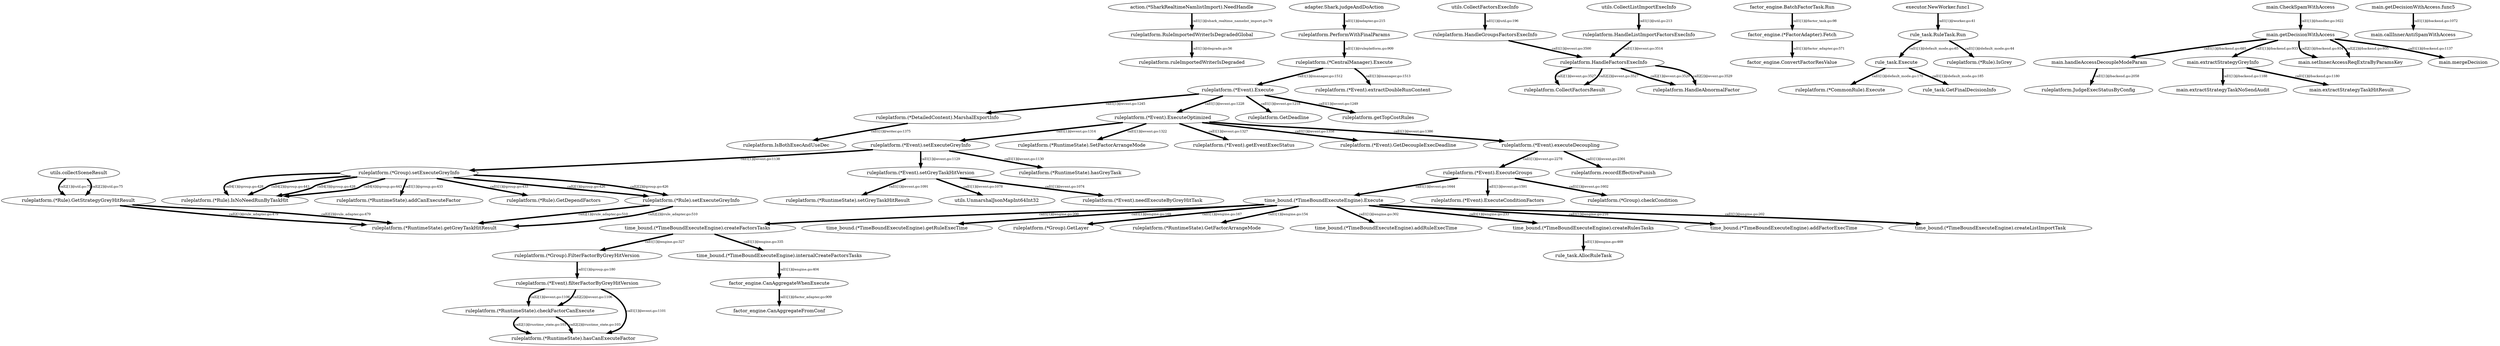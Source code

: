 digraph G {
  edge [fontsize=10, penwidth=4];
"action.(*SharkRealtimeNamlistImport).NeedHandle" -> "ruleplatform.RuleImportedWriterIsDegradedGlobal" [label="call1[1]@shark_realtime_namelist_import.go:79", tooltip="{\n    \"arguments\": {},\n    \"result\": {\n        \"X1\": false\n    }\n}"]
"ruleplatform.(*Group).setExecuteGreyInfo" -> "ruleplatform.(*Rule).IsNoNeedRunByTaskHit" [label="call4[1]@group.go:428", tooltip="{\n    \"arguments\": {},\n    \"result\": {\n        \"X1\": true\n    }\n}"]
"ruleplatform.(*Group).setExecuteGreyInfo" -> "ruleplatform.(*Rule).IsNoNeedRunByTaskHit" [label="call4[2]@group.go:443", tooltip="{\n    \"arguments\": {},\n    \"result\": {\n        \"X1\": false\n    }\n}"]
"ruleplatform.(*Group).setExecuteGreyInfo" -> "ruleplatform.(*Rule).IsNoNeedRunByTaskHit" [label="call4[3]@group.go:428", tooltip="{\n    \"arguments\": {},\n    \"result\": {\n        \"X1\": false\n    }\n}"]
"ruleplatform.(*Group).setExecuteGreyInfo" -> "ruleplatform.(*Rule).IsNoNeedRunByTaskHit" [label="call4[4]@group.go:443", tooltip="{\n    \"arguments\": {},\n    \"result\": {\n        \"X1\": true\n    }\n}"]
"ruleplatform.(*Group).setExecuteGreyInfo" -> "ruleplatform.(*RuntimeState).addCanExecuteFactor" [label="call1[1]@group.go:433", tooltip="{\n    \"arguments\": {\n        \"factors\": {\n            \"1028\": {}\n        }\n    },\n    \"result\": {}\n}"]
"ruleplatform.(*Group).setExecuteGreyInfo" -> "ruleplatform.(*Rule).GetDependFactors" [label="call1[1]@group.go:433", tooltip="{\n    \"arguments\": {},\n    \"result\": {\n        \"X1\": {\n            \"1028\": {}\n        }\n    }\n}"]
"ruleplatform.(*Group).setExecuteGreyInfo" -> "ruleplatform.(*Rule).setExecuteGreyInfo" [label="call2[1]@group.go:426", tooltip="{\n    \"arguments\": {\n        \"state\": {}\n    },\n    \"result\": {}\n}"]
"ruleplatform.(*Group).setExecuteGreyInfo" -> "ruleplatform.(*Rule).setExecuteGreyInfo" [label="call2[2]@group.go:426", tooltip="{\n    \"arguments\": {\n        \"state\": {}\n    },\n    \"result\": {}\n}"]
"ruleplatform.(*Event).setGreyTaskHitVersion" -> "ruleplatform.(*RuntimeState).setGreyTaskHitResult" [label="call1[1]@event.go:1091", tooltip="{\n    \"arguments\": {\n        \"taskHitVersion\": 1,\n        \"taskID\": 1000\n    },\n    \"result\": {}\n}"]
"ruleplatform.(*Event).setGreyTaskHitVersion" -> "utils.UnmarshalJsonMapInt64Int32" [label="call1[1]@event.go:1078", tooltip="{\n    \"arguments\": {\n        \"in\": null\n    },\n    \"result\": {\n        \"err\": null,\n        \"out\": null\n    }\n}"]
"ruleplatform.(*Event).setGreyTaskHitVersion" -> "ruleplatform.(*Event).needExecuteByGreyHitTask" [label="call1[1]@event.go:1074", tooltip="{\n    \"arguments\": {},\n    \"result\": {\n        \"X1\": true\n    }\n}"]
"ruleplatform.(*Group).FilterFactorByGreyHitVersion" -> "ruleplatform.(*Event).filterFactorByGreyHitVersion" [label="call1[1]@group.go:180", tooltip="{\n    \"arguments\": {\n        \"factors\": [\n            {\n                \"StampVersion\": 2735900307\n            },\n            {\n                \"StampVersion\": 63473032\n            }\n        ],\n        \"state\": {}\n    },\n    \"result\": {\n        \"X1\": [\n            {\n                \"StampVersion\": 63473032\n            }\n        ]\n    }\n}"]
"ruleplatform.HandleListImportFactorsExecInfo" -> "ruleplatform.HandleFactorsExecInfo" [label="call1[1]@event.go:3514", tooltip="{\n    \"arguments\": {\n        \"factors\": [],\n        \"params\": {\n            \"\": \"\",\n            \"IDC\": \"boe\",\n            \"__access_skip_event_verify_flag\": true,\n            \"__anti_local_ip\": \"2605:340:cd50:2001:d13d:f677:f4ce:d327\",\n            \"__caller\": \"\",\n            \"__cb_stat_dimension_config\": {\n                \"0\": [\n                    \"\"\n                ]\n            },\n            \"__cb_stat_necessary_field\": {},\n            \"__dataQualityBizReqTime\": 1716812376,\n            \"__dataQualityMsgId\": \"202405272019369C9B684790496795E5B2:jIUqMnLTBgwnHhGvzbAP\",\n            \"__dataQualityMsgTime\": 1716812376,\n            \"__decision_scene_exec_config\": {\n                \"canary_mode\": 0,\n                \"punish_mode\": 0,\n                \"rate\": 10000,\n                \"status\": 1\n            },\n            \"__grey_task_hit_version\": {\n                \"1000\": 1\n            },\n            \"__grey_version_no_need_send_audit_rule\": {\n                \"349737\": true\n            },\n            \"__layered_exec_status\": 1,\n            \"__origin_ids_map__\": {\n                \"aid\": null,\n                \"did\": null,\n                \"iid\": null\n            },\n            \"__process_timeline\": {\n                \"anti_start_check\": 1716812376741\n            },\n            \"__ruleplatform_not_write_in_execute\": true,\n            \"access\": \"wanghuanlin_test\",\n            \"aid\": -6,\n            \"biz_line_id\": 13,\n            \"comment_id\": \"wanghuanlinxx\",\n            \"did\": -6,\n            \"docking_type__\": \"RPC\",\n            \"event\": \"wanghuanlin_test\",\n            \"eventTime\": 0,\n            \"event_time\": 0,\n            \"f_1028\": 1238761233,\n            \"f_78861\": null,\n            \"iid\": -6,\n            \"log_id\": \"202405272019369C9B684790496795E5B2\",\n            \"namespace_id\": 13,\n            \"shark_request_id\": \"021716812376742fdbddc0100fff003ffffffff00000453792ec4\",\n            \"uid\": 1238761233,\n            \"ut\": 12\n        },\n        \"result\": {},\n        \"state\": {}\n    },\n    \"result\": {}\n}"]
"factor_engine.(*FactorAdapter).Fetch" -> "factor_engine.ConvertFactorResValue" [label="call1[1]@factor_adapter.go:571", tooltip="{\n    \"arguments\": {\n        \"ret\": {\n            \"Err\": null,\n            \"ExecStat\": {\n                \"level\": \"0\",\n                \"self\": 0,\n                \"start_time\": 1716812376775845,\n                \"total\": 0\n            },\n            \"Key\": \"f_1028\",\n            \"Val\": 1238761233,\n            \"ValueType\": {\n                \"flags\": 5,\n                \"name\": \"number\"\n            }\n        },\n        \"retType\": \"number\"\n    },\n    \"result\": {\n        \"X1\": false\n    }\n}"]
"rule_task.Execute" -> "ruleplatform.(*CommonRule).Execute" [label="call1[1]@default_mode.go:170", tooltip="{\n    \"arguments\": {\n        \"params\": {\n            \"\": \"\",\n            \"IDC\": \"boe\",\n            \"__access_skip_event_verify_flag\": true,\n            \"__anti_local_ip\": \"2605:340:cd50:2001:d13d:f677:f4ce:d327\",\n            \"__caller\": \"\",\n            \"__cb_stat_dimension_config\": {\n                \"0\": [\n                    \"\"\n                ]\n            },\n            \"__cb_stat_necessary_field\": {},\n            \"__dataQualityBizReqTime\": 1716812376,\n            \"__dataQualityMsgId\": \"202405272019369C9B684790496795E5B2:jIUqMnLTBgwnHhGvzbAP\",\n            \"__dataQualityMsgTime\": 1716812376,\n            \"__decision_scene_exec_config\": {\n                \"canary_mode\": 0,\n                \"punish_mode\": 0,\n                \"rate\": 10000,\n                \"status\": 1\n            },\n            \"__grey_task_hit_version\": {\n                \"1000\": 1\n            },\n            \"__grey_version_no_need_send_audit_rule\": {\n                \"349737\": true\n            },\n            \"__layered_exec_status\": 1,\n            \"__origin_ids_map__\": {\n                \"aid\": null,\n                \"did\": null,\n                \"iid\": null\n            },\n            \"__process_timeline\": {\n                \"anti_start_check\": 1716812376741\n            },\n            \"__ruleplatform_not_write_in_execute\": true,\n            \"access\": \"wanghuanlin_test\",\n            \"aid\": -6,\n            \"biz_line_id\": 13,\n            \"comment_id\": \"wanghuanlinxx\",\n            \"did\": -6,\n            \"docking_type__\": \"RPC\",\n            \"event\": \"wanghuanlin_test\",\n            \"eventTime\": 0,\n            \"event_time\": 0,\n            \"f_1028\": 1238761233,\n            \"f_78861\": null,\n            \"iid\": -6,\n            \"log_id\": \"202405272019369C9B684790496795E5B2\",\n            \"namespace_id\": 13,\n            \"shark_request_id\": \"021716812376742fdbddc0100fff003ffffffff00000453792ec4\",\n            \"uid\": 1238761233,\n            \"ut\": 12\n        },\n        \"state\": {}\n    },\n    \"result\": {\n        \"X1\": null,\n        \"X2\": null\n    }\n}"]
"rule_task.Execute" -> "rule_task.GetFinalDecisionInfo" [label="call1[1]@default_mode.go:185", tooltip="{\n    \"arguments\": {\n        \"decisions\": null\n    },\n    \"result\": {\n        \"err\": null,\n        \"finalDecisionInfo\": null\n    }\n}"]
"ruleplatform.(*Rule).GetStrategyGreyHitResult" -> "ruleplatform.(*RuntimeState).getGreyTaskHitResult" [label="call2[1]@rule_adapter.go:479", tooltip="{\n    \"arguments\": {\n        \"taskID\": 1000\n    },\n    \"result\": {\n        \"X1\": 1\n    }\n}"]
"ruleplatform.(*Rule).GetStrategyGreyHitResult" -> "ruleplatform.(*RuntimeState).getGreyTaskHitResult" [label="call2[2]@rule_adapter.go:479", tooltip="{\n    \"arguments\": {\n        \"taskID\": 1000\n    },\n    \"result\": {\n        \"X1\": 1\n    }\n}"]
"main.CheckSpamWithAccess" -> "main.getDecisionWithAccess" [label="call1[1]@handler.go:1622", tooltip="{\n    \"arguments\": {\n        \"access\": \"wanghuanlin_test\",\n        \"antiIsLogin\": false,\n        \"bizLineID\": 13,\n        \"eventNames\": [\n            \"wanghuanlin_test\"\n        ],\n        \"innerReq\": {\n            \"Access\": \"wanghuanlin_test\",\n            \"AccessTime\": 0,\n            \"Base\": {\n                \"Addr\": \"2605:340:cd50:2001:d13d:f677:f4ce:d327\",\n                \"Caller\": \"webarch.shark.antispam\",\n                \"Client\": \"\",\n                \"Extra\": {\n                    \"byted-trace-id\": \"c2f381c6df7ef742bacb8bd01a1ae29:32272a24a6d111d0:32272a24a6d111ce:1\",\n                    \"cluster\": \"default\",\n                    \"env\": \"boe_rc_strategy_grayscale\",\n                    \"idc\": \"boe\",\n                    \"jaeger-baggage\": \"_sr=1\",\n                    \"stress_tag\": \"\",\n                    \"traceparent\": \"02-0c2f381c6df7ef742bacb8bd01a1ae29-32272a24a6d111d0-01\",\n                    \"tracestate\": \"_sr=1\",\n                    \"user_extra\": \"{\\\"RPC_TRANSIT_jaeger-baggage\\\":\\\"_sr=1\\\",\\\"RPC_TRANSIT_traceparent\\\":\\\"02-0c2f381c6df7ef742bacb8bd01a1ae29-32272a24a6d111d0-01\\\",\\\"RPC_TRANSIT_tracestate\\\":\\\"_sr=1\\\",\\\"RPC_PERSIST_Shark-Trace-Log\\\":\\\"1\\\",\\\"RPC_PERSIST_ori_psm\\\":\\\"explorer.api.executor\\\",\\\"RPC_PERSIST_SERVICE_LEVEL\\\":\\\"32769\\\",\\\"RPC_TRANSIT_byted-trace-id\\\":\\\"c2f381c6df7ef742bacb8bd01a1ae29:32272a24a6d111d0:32272a24a6d111ce:1\\\"}\"\n                },\n                \"LogID\": \"202405272019369C9B684790496795E5B2\"\n            },\n            \"EventInfos\": [\n                {\n                    \"Decision\": \"MISS\",\n                    \"DecisionDetail\": \"\",\n                    \"DecisionID\": 0,\n                    \"DecisionSceneID\": 0,\n                    \"Event\": \"wanghuanlin_test\",\n                    \"HitStatus\": \"{}\",\n                    \"Params\": \"{\\\"comment_id\\\":\\\"wanghuanlinxx\\\"}\"\n                }\n            ],\n            \"Extras\": {\n                \"\": \"\",\n                \"__access_layered_dec_scene_config\": \"{\\\"wanghuanlin_test\\\":{\\\"status\\\":1,\\\"rate\\\":10000,\\\"canary_mode\\\":0,\\\"punish_mode\\\":0}}\",\n                \"__access_layered_exec_status\": \"{\\\"wanghuanlin_test\\\":1}\",\n                \"__caller\": \"\",\n                \"__dataQualityBizReqTime\": \"1716812376\",\n                \"__dataQualityMsgId\": \"202405272019369C9B684790496795E5B2:jIUqMnLTBgwnHhGvzbAP\",\n                \"__dataQualityMsgTime\": \"1716812376\",\n                \"__grey_task_hit_version\": \"{\\\"1000\\\":1}\",\n                \"__grey_version_no_need_send_audit_rule\": \"{\\\"349737\\\":true}\",\n                \"_call_inner_start_time\": \"1716812376780748979\",\n                \"_extra_inner_timeout_millis\": \"955\",\n                \"anti_call_inner\": \"1716812376780\",\n                \"anti_start_check\": \"1716812376741\",\n                \"docking_type__\": \"RPC\",\n                \"shark_request_id\": \"021716812376742fdbddc0100fff003ffffffff00000453792ec4\"\n            },\n            \"User\": {\n                \"IsLogin\": false,\n                \"UidType\": 12,\n                \"UserId\": 1238761233\n            }\n        },\n        \"multiCheckSpam\": false,\n        \"params\": {\n            \"\": \"\",\n            \"IDC\": \"boe\",\n            \"__caller\": \"\",\n            \"__dataQualityBizReqTime\": 1716812376,\n            \"__dataQualityMsgId\": \"202405272019369C9B684790496795E5B2:jIUqMnLTBgwnHhGvzbAP\",\n            \"__dataQualityMsgTime\": 1716812376,\n            \"__origin_ids_map__\": {\n                \"aid\": null,\n                \"did\": null,\n                \"iid\": null\n            },\n            \"access\": \"wanghuanlin_test\",\n            \"aid\": -6,\n            \"biz_line_id\": 13,\n            \"comment_id\": \"wanghuanlinxx\",\n            \"did\": -6,\n            \"docking_type__\": \"RPC\",\n            \"event\": \"wanghuanlin_test\",\n            \"eventTime\": 0,\n            \"event_time\": 0,\n            \"iid\": -6,\n            \"is_login\": false,\n            \"log_id\": \"202405272019369C9B684790496795E5B2\",\n            \"namespace_id\": 13,\n            \"shark_request_id\": \"021716812376742fdbddc0100fff003ffffffff00000453792ec4\",\n            \"uid\": 1238761233,\n            \"ut\": 12\n        },\n        \"withTags\": false\n    },\n    \"result\": {\n        \"decision\": {\n            \"Decision\": \"PASS\",\n            \"DecisionDetail\": \"\",\n            \"ExecAbnormalInfo\": {\n                \"FactorAbnormal\": false,\n                \"RuleAbnormal\": true\n            },\n            \"HitStatus\": \"{}\"\n        },\n        \"decisionEvent\": \"\",\n        \"decisionEventCbFlag\": false,\n        \"decisionID\": null,\n        \"finalErr\": null,\n        \"finalParams\": {\n            \"\": \"\",\n            \"IDC\": \"boe\",\n            \"__caller\": \"\",\n            \"__dataQualityBizReqTime\": 1716812376,\n            \"__dataQualityMsgId\": \"202405272019369C9B684790496795E5B2:jIUqMnLTBgwnHhGvzbAP\",\n            \"__dataQualityMsgTime\": 1716812376,\n            \"__origin_ids_map__\": {\n                \"aid\": null,\n                \"did\": null,\n                \"iid\": null\n            },\n            \"access\": \"wanghuanlin_test\",\n            \"aid\": -6,\n            \"biz_line_id\": 13,\n            \"comment_id\": \"wanghuanlinxx\",\n            \"did\": -6,\n            \"docking_type__\": \"RPC\",\n            \"event\": \"wanghuanlin_test\",\n            \"eventTime\": 0,\n            \"event_time\": 0,\n            \"iid\": -6,\n            \"is_login\": false,\n            \"log_id\": \"202405272019369C9B684790496795E5B2\",\n            \"namespace_id\": 13,\n            \"shark_request_id\": \"021716812376742fdbddc0100fff003ffffffff00000453792ec4\",\n            \"uid\": 1238761233,\n            \"ut\": 12\n        },\n        \"isInner\": true,\n        \"tags\": null\n    }\n}"]
"main.handleAccessDecoupleModeParam" -> "ruleplatform.JudgeExecStatusByConfig" [label="call1[1]@backend.go:2058", tooltip="{\n    \"arguments\": {\n        \"config\": {\n            \"canary_mode\": 0,\n            \"punish_mode\": 0,\n            \"rate\": 10000,\n            \"status\": 1\n        },\n        \"eventName\": \"wanghuanlin_test\",\n        \"params\": {\n            \"\": \"\",\n            \"IDC\": \"boe\",\n            \"__caller\": \"\",\n            \"__dataQualityBizReqTime\": 1716812376,\n            \"__dataQualityMsgId\": \"202405272019369C9B684790496795E5B2:jIUqMnLTBgwnHhGvzbAP\",\n            \"__dataQualityMsgTime\": 1716812376,\n            \"__origin_ids_map__\": {\n                \"aid\": null,\n                \"did\": null,\n                \"iid\": null\n            },\n            \"access\": \"wanghuanlin_test\",\n            \"aid\": -6,\n            \"biz_line_id\": 13,\n            \"comment_id\": \"wanghuanlinxx\",\n            \"did\": -6,\n            \"docking_type__\": \"RPC\",\n            \"event\": \"wanghuanlin_test\",\n            \"eventTime\": 0,\n            \"event_time\": 0,\n            \"iid\": -6,\n            \"log_id\": \"202405272019369C9B684790496795E5B2\",\n            \"namespace_id\": 13,\n            \"shark_request_id\": \"021716812376742fdbddc0100fff003ffffffff00000453792ec4\",\n            \"uid\": 1238761233,\n            \"ut\": 12\n        }\n    },\n    \"result\": {\n        \"X1\": 1\n    }\n}"]
"time_bound.(*TimeBoundExecuteEngine).Execute" -> "time_bound.(*TimeBoundExecuteEngine).createFactorsTasks" [label="call1[1]@engine.go:200", tooltip="{\n    \"arguments\": {\n        \"detailScenes\": [\n            {\n                \"decision_config\": \"\",\n                \"decision_rule_id\": \"\",\n                \"decision_rule_priority\": 0,\n                \"decisions\": \"\",\n                \"execution_modules\": null,\n                \"layer\": 0,\n                \"rules\": [\n                    {\n                        \"decision_config\": \"\",\n                        \"decisions\": \"MISS\",\n                        \"detailed_rule_grey_strategy\": {\n                            \"grey_version_dimension\": 0,\n                            \"is_hit_task\": false,\n                            \"no_need_anti_brush\": false,\n                            \"no_need_list_task_import\": false,\n                            \"task_execute_type\": 1,\n                            \"task_id\": 1000,\n                            \"task_type\": 1\n                        },\n                        \"end_time\": 0,\n                        \"error\": \"\",\n                        \"execution_module\": 0,\n                        \"hit\": false,\n                        \"identification_tags\": null,\n                        \"miss_type\": 2,\n                        \"priority\": 0,\n                        \"punishes\": null,\n                        \"rule_id\": \"349737\",\n                        \"start_time\": 0,\n                        \"time_cost\": 0\n                    },\n                    {\n                        \"decision_config\": \"\",\n                        \"decisions\": \"MISS\",\n                        \"detailed_rule_grey_strategy\": {\n                            \"grey_version_dimension\": 2,\n                            \"is_hit_task\": true,\n                            \"no_need_anti_brush\": true,\n                            \"no_need_list_task_import\": true,\n                            \"task_execute_type\": 1,\n                            \"task_id\": 1000,\n                            \"task_type\": 1\n                        },\n                        \"end_time\": 0,\n                        \"error\": \"\",\n                        \"execution_module\": 0,\n                        \"hit\": false,\n                        \"identification_tags\": null,\n                        \"miss_type\": 0,\n                        \"priority\": 0,\n                        \"punishes\": null,\n                        \"rule_id\": \"349737\",\n                        \"start_time\": 0,\n                        \"time_cost\": 0\n                    }\n                ],\n                \"scene_condition_hit\": true,\n                \"scene_id\": \"3675976609414480\"\n            }\n        ],\n        \"factorDeadline\": \"2024-05-27T20:19:36.814313912+08:00\",\n        \"factorManager\": {},\n        \"group\": {},\n        \"now\": \"2024-05-27T20:19:36.774313912+08:00\",\n        \"params\": {\n            \"\": \"\",\n            \"IDC\": \"boe\",\n            \"__access_skip_event_verify_flag\": true,\n            \"__anti_local_ip\": \"2605:340:cd50:2001:d13d:f677:f4ce:d327\",\n            \"__caller\": \"\",\n            \"__cb_stat_dimension_config\": {\n                \"0\": [\n                    \"\"\n                ]\n            },\n            \"__cb_stat_necessary_field\": {},\n            \"__dataQualityBizReqTime\": 1716812376,\n            \"__dataQualityMsgId\": \"202405272019369C9B684790496795E5B2:jIUqMnLTBgwnHhGvzbAP\",\n            \"__dataQualityMsgTime\": 1716812376,\n            \"__decision_scene_exec_config\": {\n                \"canary_mode\": 0,\n                \"punish_mode\": 0,\n                \"rate\": 10000,\n                \"status\": 1\n            },\n            \"__grey_task_hit_version\": {\n                \"1000\": 1\n            },\n            \"__grey_version_no_need_send_audit_rule\": {\n                \"349737\": true\n            },\n            \"__layered_exec_status\": 1,\n            \"__origin_ids_map__\": {\n                \"aid\": null,\n                \"did\": null,\n                \"iid\": null\n            },\n            \"__process_timeline\": {\n                \"anti_start_check\": 1716812376741\n            },\n            \"__ruleplatform_not_write_in_execute\": true,\n            \"access\": \"wanghuanlin_test\",\n            \"aid\": -6,\n            \"biz_line_id\": 13,\n            \"comment_id\": \"wanghuanlinxx\",\n            \"did\": -6,\n            \"docking_type__\": \"RPC\",\n            \"event\": \"wanghuanlin_test\",\n            \"eventTime\": 0,\n            \"event_time\": 0,\n            \"iid\": -6,\n            \"log_id\": \"202405272019369C9B684790496795E5B2\",\n            \"namespace_id\": 13,\n            \"shark_request_id\": \"021716812376742fdbddc0100fff003ffffffff00000453792ec4\",\n            \"uid\": 1238761233,\n            \"ut\": 12\n        },\n        \"state\": {}\n    },\n    \"result\": {}\n}"]
"time_bound.(*TimeBoundExecuteEngine).Execute" -> "time_bound.(*TimeBoundExecuteEngine).getRuleExecTime" [label="call1[1]@engine.go:169", tooltip="{\n    \"arguments\": {\n        \"layer\": 0\n    },\n    \"result\": {\n        \"X1\": 20000000\n    }\n}"]
"time_bound.(*TimeBoundExecuteEngine).Execute" -> "ruleplatform.(*Group).GetLayer" [label="call1[1]@engine.go:167", tooltip="{\n    \"arguments\": {},\n    \"result\": {\n        \"X1\": 0\n    }\n}"]
"time_bound.(*TimeBoundExecuteEngine).Execute" -> "ruleplatform.(*RuntimeState).GetFactorArrangeMode" [label="call1[1]@engine.go:154", tooltip="{\n    \"arguments\": {},\n    \"result\": {\n        \"X1\": false\n    }\n}"]
"time_bound.(*TimeBoundExecuteEngine).Execute" -> "time_bound.(*TimeBoundExecuteEngine).addRuleExecTime" [label="call1[1]@engine.go:302", tooltip="{\n    \"arguments\": {\n        \"duration\": 262932,\n        \"layer\": 0\n    },\n    \"result\": {}\n}"]
"time_bound.(*TimeBoundExecuteEngine).Execute" -> "time_bound.(*TimeBoundExecuteEngine).createRulesTasks" [label="call1[1]@engine.go:233", tooltip="{\n    \"arguments\": {\n        \"detailScenes\": [\n            {\n                \"decision_config\": \"\",\n                \"decision_rule_id\": \"\",\n                \"decision_rule_priority\": 0,\n                \"decisions\": \"\",\n                \"execution_modules\": null,\n                \"layer\": 0,\n                \"rules\": [\n                    {\n                        \"decision_config\": \"\",\n                        \"decisions\": \"MISS\",\n                        \"detailed_rule_grey_strategy\": {\n                            \"grey_version_dimension\": 0,\n                            \"is_hit_task\": false,\n                            \"no_need_anti_brush\": false,\n                            \"no_need_list_task_import\": false,\n                            \"task_execute_type\": 1,\n                            \"task_id\": 1000,\n                            \"task_type\": 1\n                        },\n                        \"end_time\": 0,\n                        \"error\": \"\",\n                        \"execution_module\": 0,\n                        \"hit\": false,\n                        \"identification_tags\": null,\n                        \"miss_type\": 2,\n                        \"priority\": 0,\n                        \"punishes\": null,\n                        \"rule_id\": \"349737\",\n                        \"start_time\": 0,\n                        \"time_cost\": 0\n                    },\n                    {\n                        \"decision_config\": \"\",\n                        \"decisions\": \"MISS\",\n                        \"detailed_rule_grey_strategy\": {\n                            \"grey_version_dimension\": 2,\n                            \"is_hit_task\": true,\n                            \"no_need_anti_brush\": true,\n                            \"no_need_list_task_import\": true,\n                            \"task_execute_type\": 1,\n                            \"task_id\": 1000,\n                            \"task_type\": 1\n                        },\n                        \"end_time\": 0,\n                        \"error\": \"\",\n                        \"execution_module\": 0,\n                        \"hit\": false,\n                        \"identification_tags\": null,\n                        \"miss_type\": 0,\n                        \"priority\": 0,\n                        \"punishes\": null,\n                        \"rule_id\": \"349737\",\n                        \"start_time\": 0,\n                        \"time_cost\": 0\n                    }\n                ],\n                \"scene_condition_hit\": true,\n                \"scene_id\": \"3675976609414480\"\n            }\n        ],\n        \"group\": {},\n        \"params\": {\n            \"\": \"\",\n            \"IDC\": \"boe\",\n            \"__access_skip_event_verify_flag\": true,\n            \"__anti_local_ip\": \"2605:340:cd50:2001:d13d:f677:f4ce:d327\",\n            \"__caller\": \"\",\n            \"__cb_stat_dimension_config\": {\n                \"0\": [\n                    \"\"\n                ]\n            },\n            \"__cb_stat_necessary_field\": {},\n            \"__dataQualityBizReqTime\": 1716812376,\n            \"__dataQualityMsgId\": \"202405272019369C9B684790496795E5B2:jIUqMnLTBgwnHhGvzbAP\",\n            \"__dataQualityMsgTime\": 1716812376,\n            \"__decision_scene_exec_config\": {\n                \"canary_mode\": 0,\n                \"punish_mode\": 0,\n                \"rate\": 10000,\n                \"status\": 1\n            },\n            \"__grey_task_hit_version\": {\n                \"1000\": 1\n            },\n            \"__grey_version_no_need_send_audit_rule\": {\n                \"349737\": true\n            },\n            \"__layered_exec_status\": 1,\n            \"__origin_ids_map__\": {\n                \"aid\": null,\n                \"did\": null,\n                \"iid\": null\n            },\n            \"__process_timeline\": {\n                \"anti_start_check\": 1716812376741\n            },\n            \"__ruleplatform_not_write_in_execute\": true,\n            \"access\": \"wanghuanlin_test\",\n            \"aid\": -6,\n            \"biz_line_id\": 13,\n            \"comment_id\": \"wanghuanlinxx\",\n            \"did\": -6,\n            \"docking_type__\": \"RPC\",\n            \"event\": \"wanghuanlin_test\",\n            \"eventTime\": 0,\n            \"event_time\": 0,\n            \"f_1028\": 1238761233,\n            \"f_78861\": null,\n            \"iid\": -6,\n            \"log_id\": \"202405272019369C9B684790496795E5B2\",\n            \"namespace_id\": 13,\n            \"shark_request_id\": \"021716812376742fdbddc0100fff003ffffffff00000453792ec4\",\n            \"uid\": 1238761233,\n            \"ut\": 12\n        },\n        \"ruleDeadline\": \"2024-05-27T20:19:36.834313912+08:00\",\n        \"state\": {}\n    },\n    \"result\": {}\n}"]
"time_bound.(*TimeBoundExecuteEngine).Execute" -> "time_bound.(*TimeBoundExecuteEngine).addFactorExecTime" [label="call1[1]@engine.go:216", tooltip="{\n    \"arguments\": {\n        \"duration\": 3051407,\n        \"layer\": 0\n    },\n    \"result\": {}\n}"]
"time_bound.(*TimeBoundExecuteEngine).Execute" -> "time_bound.(*TimeBoundExecuteEngine).createListImportTask" [label="call1[1]@engine.go:202", tooltip="{\n    \"arguments\": {\n        \"factorDeadline\": \"2024-05-27T20:19:36.814313912+08:00\",\n        \"factorManager\": {},\n        \"listImportEngine\": {\n            \"MTagEvtID\": {\n                \"Name\": \"evtID\",\n                \"Value\": \"855880\"\n            }\n        },\n        \"now\": \"2024-05-27T20:19:36.774313912+08:00\",\n        \"params\": {\n            \"\": \"\",\n            \"IDC\": \"boe\",\n            \"__access_skip_event_verify_flag\": true,\n            \"__anti_local_ip\": \"2605:340:cd50:2001:d13d:f677:f4ce:d327\",\n            \"__caller\": \"\",\n            \"__cb_stat_dimension_config\": {\n                \"0\": [\n                    \"\"\n                ]\n            },\n            \"__cb_stat_necessary_field\": {},\n            \"__dataQualityBizReqTime\": 1716812376,\n            \"__dataQualityMsgId\": \"202405272019369C9B684790496795E5B2:jIUqMnLTBgwnHhGvzbAP\",\n            \"__dataQualityMsgTime\": 1716812376,\n            \"__decision_scene_exec_config\": {\n                \"canary_mode\": 0,\n                \"punish_mode\": 0,\n                \"rate\": 10000,\n                \"status\": 1\n            },\n            \"__grey_task_hit_version\": {\n                \"1000\": 1\n            },\n            \"__grey_version_no_need_send_audit_rule\": {\n                \"349737\": true\n            },\n            \"__layered_exec_status\": 1,\n            \"__origin_ids_map__\": {\n                \"aid\": null,\n                \"did\": null,\n                \"iid\": null\n            },\n            \"__process_timeline\": {\n                \"anti_start_check\": 1716812376741\n            },\n            \"__ruleplatform_not_write_in_execute\": true,\n            \"access\": \"wanghuanlin_test\",\n            \"aid\": -6,\n            \"biz_line_id\": 13,\n            \"comment_id\": \"wanghuanlinxx\",\n            \"did\": -6,\n            \"docking_type__\": \"RPC\",\n            \"event\": \"wanghuanlin_test\",\n            \"eventTime\": 0,\n            \"event_time\": 0,\n            \"iid\": -6,\n            \"log_id\": \"202405272019369C9B684790496795E5B2\",\n            \"namespace_id\": 13,\n            \"shark_request_id\": \"021716812376742fdbddc0100fff003ffffffff00000453792ec4\",\n            \"uid\": 1238761233,\n            \"ut\": 12\n        },\n        \"state\": {}\n    },\n    \"result\": {}\n}"]
"time_bound.(*TimeBoundExecuteEngine).createFactorsTasks" -> "time_bound.(*TimeBoundExecuteEngine).internalCreateFactorsTasks" [label="call1[1]@engine.go:335", tooltip="{\n    \"arguments\": {\n        \"factorDeadline\": \"2024-05-27T20:19:36.814313912+08:00\",\n        \"factorManager\": {},\n        \"factors\": [\n            {\n                \"StampVersion\": 63473032\n            }\n        ],\n        \"now\": \"2024-05-27T20:19:36.774313912+08:00\",\n        \"params\": {\n            \"\": \"\",\n            \"IDC\": \"boe\",\n            \"__access_skip_event_verify_flag\": true,\n            \"__anti_local_ip\": \"2605:340:cd50:2001:d13d:f677:f4ce:d327\",\n            \"__caller\": \"\",\n            \"__cb_stat_dimension_config\": {\n                \"0\": [\n                    \"\"\n                ]\n            },\n            \"__cb_stat_necessary_field\": {},\n            \"__dataQualityBizReqTime\": 1716812376,\n            \"__dataQualityMsgId\": \"202405272019369C9B684790496795E5B2:jIUqMnLTBgwnHhGvzbAP\",\n            \"__dataQualityMsgTime\": 1716812376,\n            \"__decision_scene_exec_config\": {\n                \"canary_mode\": 0,\n                \"punish_mode\": 0,\n                \"rate\": 10000,\n                \"status\": 1\n            },\n            \"__grey_task_hit_version\": {\n                \"1000\": 1\n            },\n            \"__grey_version_no_need_send_audit_rule\": {\n                \"349737\": true\n            },\n            \"__layered_exec_status\": 1,\n            \"__origin_ids_map__\": {\n                \"aid\": null,\n                \"did\": null,\n                \"iid\": null\n            },\n            \"__process_timeline\": {\n                \"anti_start_check\": 1716812376741\n            },\n            \"__ruleplatform_not_write_in_execute\": true,\n            \"access\": \"wanghuanlin_test\",\n            \"aid\": -6,\n            \"biz_line_id\": 13,\n            \"comment_id\": \"wanghuanlinxx\",\n            \"did\": -6,\n            \"docking_type__\": \"RPC\",\n            \"event\": \"wanghuanlin_test\",\n            \"eventTime\": 0,\n            \"event_time\": 0,\n            \"iid\": -6,\n            \"log_id\": \"202405272019369C9B684790496795E5B2\",\n            \"namespace_id\": 13,\n            \"shark_request_id\": \"021716812376742fdbddc0100fff003ffffffff00000453792ec4\",\n            \"uid\": 1238761233,\n            \"ut\": 12\n        },\n        \"state\": {}\n    },\n    \"result\": {}\n}"]
"time_bound.(*TimeBoundExecuteEngine).createFactorsTasks" -> "ruleplatform.(*Group).FilterFactorByGreyHitVersion" [label="call1[1]@engine.go:327", tooltip="{\n    \"arguments\": {\n        \"factors\": [\n            {\n                \"StampVersion\": 2735900307\n            },\n            {\n                \"StampVersion\": 63473032\n            }\n        ],\n        \"state\": {}\n    },\n    \"result\": {\n        \"X1\": [\n            {\n                \"StampVersion\": 63473032\n            }\n        ]\n    }\n}"]
"ruleplatform.(*DetailedContent).MarshalExportInfo" -> "ruleplatform.IsBothExecAndUseDec" [label="call1[1]@writer.go:1375", tooltip="{\n    \"arguments\": {\n        \"eventName\": \"wanghuanlin_test\",\n        \"params\": {\n            \"\": \"\",\n            \"IDC\": \"boe\",\n            \"__access_skip_event_verify_flag\": true,\n            \"__anti_local_ip\": \"2605:340:cd50:2001:d13d:f677:f4ce:d327\",\n            \"__caller\": \"\",\n            \"__cb_stat_dimension_config\": {\n                \"0\": [\n                    \"\"\n                ]\n            },\n            \"__cb_stat_necessary_field\": {},\n            \"__dataQualityBizReqTime\": 1716812376,\n            \"__dataQualityMsgId\": \"202405272019369C9B684790496795E5B2:jIUqMnLTBgwnHhGvzbAP\",\n            \"__dataQualityMsgTime\": 1716812376,\n            \"__decision_scene_exec_config\": {\n                \"canary_mode\": 0,\n                \"punish_mode\": 0,\n                \"rate\": 10000,\n                \"status\": 1\n            },\n            \"__grey_task_hit_version\": {\n                \"1000\": 1\n            },\n            \"__grey_version_no_need_send_audit_rule\": {\n                \"349737\": true\n            },\n            \"__layered_exec_status\": 1,\n            \"__origin_ids_map__\": {\n                \"aid\": null,\n                \"did\": null,\n                \"iid\": null\n            },\n            \"__process_timeline\": {\n                \"anti_start_check\": 1716812376741\n            },\n            \"__ruleplatform_not_write_in_execute\": true,\n            \"access\": \"wanghuanlin_test\",\n            \"aid\": -6,\n            \"biz_line_id\": 13,\n            \"comment_id\": \"wanghuanlinxx\",\n            \"did\": -6,\n            \"docking_type__\": \"RPC\",\n            \"event\": \"wanghuanlin_test\",\n            \"eventTime\": 0,\n            \"event_time\": 0,\n            \"f_1028\": 1238761233,\n            \"f_78861\": null,\n            \"iid\": -6,\n            \"log_id\": \"202405272019369C9B684790496795E5B2\",\n            \"namespace_id\": 13,\n            \"shark_request_id\": \"021716812376742fdbddc0100fff003ffffffff00000453792ec4\",\n            \"uid\": 1238761233,\n            \"ut\": 12\n        }\n    },\n    \"result\": {\n        \"X1\": false\n    }\n}"]
"time_bound.(*TimeBoundExecuteEngine).createRulesTasks" -> "rule_task.AllocRuleTask" [label="call1[1]@engine.go:469", tooltip="{\n    \"arguments\": {\n        \"deadline\": \"2024-05-27T20:19:36.834313912+08:00\",\n        \"detailRules\": [\n            {\n                \"decision_config\": \"\",\n                \"decisions\": \"MISS\",\n                \"detailed_rule_grey_strategy\": {\n                    \"grey_version_dimension\": 0,\n                    \"is_hit_task\": false,\n                    \"no_need_anti_brush\": false,\n                    \"no_need_list_task_import\": false,\n                    \"task_execute_type\": 1,\n                    \"task_id\": 1000,\n                    \"task_type\": 1\n                },\n                \"end_time\": 0,\n                \"error\": \"\",\n                \"execution_module\": 0,\n                \"hit\": false,\n                \"identification_tags\": null,\n                \"miss_type\": 2,\n                \"priority\": 0,\n                \"punishes\": null,\n                \"rule_id\": \"349737\",\n                \"start_time\": 0,\n                \"time_cost\": 0\n            },\n            {\n                \"decision_config\": \"\",\n                \"decisions\": \"MISS\",\n                \"detailed_rule_grey_strategy\": {\n                    \"grey_version_dimension\": 2,\n                    \"is_hit_task\": true,\n                    \"no_need_anti_brush\": true,\n                    \"no_need_list_task_import\": true,\n                    \"task_execute_type\": 1,\n                    \"task_id\": 1000,\n                    \"task_type\": 1\n                },\n                \"end_time\": 0,\n                \"error\": \"\",\n                \"execution_module\": 0,\n                \"hit\": false,\n                \"identification_tags\": null,\n                \"miss_type\": 0,\n                \"priority\": 0,\n                \"punishes\": null,\n                \"rule_id\": \"349737\",\n                \"start_time\": 0,\n                \"time_cost\": 0\n            }\n        ],\n        \"params\": {\n            \"\": \"\",\n            \"IDC\": \"boe\",\n            \"__access_skip_event_verify_flag\": true,\n            \"__anti_local_ip\": \"2605:340:cd50:2001:d13d:f677:f4ce:d327\",\n            \"__caller\": \"\",\n            \"__cb_stat_dimension_config\": {\n                \"0\": [\n                    \"\"\n                ]\n            },\n            \"__cb_stat_necessary_field\": {},\n            \"__dataQualityBizReqTime\": 1716812376,\n            \"__dataQualityMsgId\": \"202405272019369C9B684790496795E5B2:jIUqMnLTBgwnHhGvzbAP\",\n            \"__dataQualityMsgTime\": 1716812376,\n            \"__decision_scene_exec_config\": {\n                \"canary_mode\": 0,\n                \"punish_mode\": 0,\n                \"rate\": 10000,\n                \"status\": 1\n            },\n            \"__grey_task_hit_version\": {\n                \"1000\": 1\n            },\n            \"__grey_version_no_need_send_audit_rule\": {\n                \"349737\": true\n            },\n            \"__layered_exec_status\": 1,\n            \"__origin_ids_map__\": {\n                \"aid\": null,\n                \"did\": null,\n                \"iid\": null\n            },\n            \"__process_timeline\": {\n                \"anti_start_check\": 1716812376741\n            },\n            \"__ruleplatform_not_write_in_execute\": true,\n            \"access\": \"wanghuanlin_test\",\n            \"aid\": -6,\n            \"biz_line_id\": 13,\n            \"comment_id\": \"wanghuanlinxx\",\n            \"did\": -6,\n            \"docking_type__\": \"RPC\",\n            \"event\": \"wanghuanlin_test\",\n            \"eventTime\": 0,\n            \"event_time\": 0,\n            \"f_1028\": 1238761233,\n            \"f_78861\": null,\n            \"iid\": -6,\n            \"log_id\": \"202405272019369C9B684790496795E5B2\",\n            \"namespace_id\": 13,\n            \"shark_request_id\": \"021716812376742fdbddc0100fff003ffffffff00000453792ec4\",\n            \"uid\": 1238761233,\n            \"ut\": 12\n        },\n        \"rules\": [\n            {},\n            {}\n        ],\n        \"scene\": {},\n        \"state\": {}\n    },\n    \"result\": {\n        \"X1\": {}\n    }\n}"]
"ruleplatform.(*Event).setExecuteGreyInfo" -> "ruleplatform.(*RuntimeState).hasGreyTask" [label="call1[1]@event.go:1130", tooltip="{\n    \"arguments\": {},\n    \"result\": {\n        \"X1\": true\n    }\n}"]
"ruleplatform.(*Event).setExecuteGreyInfo" -> "ruleplatform.(*Event).setGreyTaskHitVersion" [label="call1[1]@event.go:1129", tooltip="{\n    \"arguments\": {\n        \"params\": {\n            \"\": \"\",\n            \"IDC\": \"boe\",\n            \"__access_skip_event_verify_flag\": true,\n            \"__anti_local_ip\": \"2605:340:cd50:2001:d13d:f677:f4ce:d327\",\n            \"__caller\": \"\",\n            \"__cb_stat_dimension_config\": {\n                \"0\": [\n                    \"\"\n                ]\n            },\n            \"__cb_stat_necessary_field\": {},\n            \"__dataQualityBizReqTime\": 1716812376,\n            \"__dataQualityMsgId\": \"202405272019369C9B684790496795E5B2:jIUqMnLTBgwnHhGvzbAP\",\n            \"__dataQualityMsgTime\": 1716812376,\n            \"__decision_scene_exec_config\": {\n                \"canary_mode\": 0,\n                \"punish_mode\": 0,\n                \"rate\": 10000,\n                \"status\": 1\n            },\n            \"__grey_task_hit_version\": {\n                \"1000\": 1\n            },\n            \"__layered_exec_status\": 1,\n            \"__origin_ids_map__\": {\n                \"aid\": null,\n                \"did\": null,\n                \"iid\": null\n            },\n            \"__process_timeline\": {\n                \"anti_start_check\": 1716812376741\n            },\n            \"__ruleplatform_not_write_in_execute\": true,\n            \"access\": \"wanghuanlin_test\",\n            \"aid\": -6,\n            \"biz_line_id\": 13,\n            \"comment_id\": \"wanghuanlinxx\",\n            \"did\": -6,\n            \"docking_type__\": \"RPC\",\n            \"event\": \"wanghuanlin_test\",\n            \"eventTime\": 0,\n            \"event_time\": 0,\n            \"iid\": -6,\n            \"log_id\": \"202405272019369C9B684790496795E5B2\",\n            \"namespace_id\": 13,\n            \"shark_request_id\": \"021716812376742fdbddc0100fff003ffffffff00000453792ec4\",\n            \"uid\": 1238761233,\n            \"ut\": 12\n        },\n        \"state\": {}\n    },\n    \"result\": {}\n}"]
"ruleplatform.(*Event).setExecuteGreyInfo" -> "ruleplatform.(*Group).setExecuteGreyInfo" [label="call1[1]@event.go:1138", tooltip="{\n    \"arguments\": {\n        \"detailScenes\": [\n            {\n                \"decision_config\": \"\",\n                \"decision_rule_id\": \"\",\n                \"decision_rule_priority\": 0,\n                \"decisions\": \"\",\n                \"execution_modules\": null,\n                \"layer\": 0,\n                \"rules\": [\n                    {\n                        \"decision_config\": \"\",\n                        \"decisions\": \"MISS\",\n                        \"detailed_rule_grey_strategy\": {\n                            \"grey_version_dimension\": 0,\n                            \"is_hit_task\": false,\n                            \"no_need_anti_brush\": false,\n                            \"no_need_list_task_import\": false,\n                            \"task_execute_type\": 1,\n                            \"task_id\": 1000,\n                            \"task_type\": 1\n                        },\n                        \"end_time\": 0,\n                        \"error\": \"\",\n                        \"execution_module\": 0,\n                        \"hit\": false,\n                        \"identification_tags\": null,\n                        \"miss_type\": 2,\n                        \"priority\": 0,\n                        \"punishes\": null,\n                        \"rule_id\": \"349737\",\n                        \"start_time\": 0,\n                        \"time_cost\": 0\n                    },\n                    {\n                        \"decision_config\": \"\",\n                        \"decisions\": \"MISS\",\n                        \"detailed_rule_grey_strategy\": {\n                            \"grey_version_dimension\": 2,\n                            \"is_hit_task\": true,\n                            \"no_need_anti_brush\": true,\n                            \"no_need_list_task_import\": true,\n                            \"task_execute_type\": 1,\n                            \"task_id\": 1000,\n                            \"task_type\": 1\n                        },\n                        \"end_time\": 0,\n                        \"error\": \"\",\n                        \"execution_module\": 0,\n                        \"hit\": false,\n                        \"identification_tags\": null,\n                        \"miss_type\": 0,\n                        \"priority\": 0,\n                        \"punishes\": null,\n                        \"rule_id\": \"349737\",\n                        \"start_time\": 0,\n                        \"time_cost\": 0\n                    }\n                ],\n                \"scene_condition_hit\": false,\n                \"scene_id\": \"3675976609414480\"\n            }\n        ],\n        \"noNeedSendAuditRule\": {\n            \"349737\": true\n        },\n        \"state\": {}\n    },\n    \"result\": {}\n}"]
"time_bound.(*TimeBoundExecuteEngine).internalCreateFactorsTasks" -> "factor_engine.CanAggregateWhenExecute" [label="call1[1]@engine.go:404", tooltip="{\n    \"arguments\": {\n        \"fa\": {\n            \"StampVersion\": 63473032\n        },\n        \"params\": {\n            \"\": \"\",\n            \"IDC\": \"boe\",\n            \"__access_skip_event_verify_flag\": true,\n            \"__anti_local_ip\": \"2605:340:cd50:2001:d13d:f677:f4ce:d327\",\n            \"__caller\": \"\",\n            \"__cb_stat_dimension_config\": {\n                \"0\": [\n                    \"\"\n                ]\n            },\n            \"__cb_stat_necessary_field\": {},\n            \"__dataQualityBizReqTime\": 1716812376,\n            \"__dataQualityMsgId\": \"202405272019369C9B684790496795E5B2:jIUqMnLTBgwnHhGvzbAP\",\n            \"__dataQualityMsgTime\": 1716812376,\n            \"__decision_scene_exec_config\": {\n                \"canary_mode\": 0,\n                \"punish_mode\": 0,\n                \"rate\": 10000,\n                \"status\": 1\n            },\n            \"__grey_task_hit_version\": {\n                \"1000\": 1\n            },\n            \"__grey_version_no_need_send_audit_rule\": {\n                \"349737\": true\n            },\n            \"__layered_exec_status\": 1,\n            \"__origin_ids_map__\": {\n                \"aid\": null,\n                \"did\": null,\n                \"iid\": null\n            },\n            \"__process_timeline\": {\n                \"anti_start_check\": 1716812376741\n            },\n            \"__ruleplatform_not_write_in_execute\": true,\n            \"access\": \"wanghuanlin_test\",\n            \"aid\": -6,\n            \"biz_line_id\": 13,\n            \"comment_id\": \"wanghuanlinxx\",\n            \"did\": -6,\n            \"docking_type__\": \"RPC\",\n            \"event\": \"wanghuanlin_test\",\n            \"eventTime\": 0,\n            \"event_time\": 0,\n            \"iid\": -6,\n            \"log_id\": \"202405272019369C9B684790496795E5B2\",\n            \"namespace_id\": 13,\n            \"shark_request_id\": \"021716812376742fdbddc0100fff003ffffffff00000453792ec4\",\n            \"uid\": 1238761233,\n            \"ut\": 12\n        },\n        \"state\": {}\n    },\n    \"result\": {\n        \"X1\": false\n    }\n}"]
"ruleplatform.HandleFactorsExecInfo" -> "ruleplatform.CollectFactorsResult" [label="call2[1]@event.go:3527", tooltip="{\n    \"arguments\": {\n        \"factors\": [\n            {\n                \"StampVersion\": 2735900307\n            },\n            {\n                \"StampVersion\": 63473032\n            }\n        ],\n        \"params\": {\n            \"\": \"\",\n            \"IDC\": \"boe\",\n            \"__access_skip_event_verify_flag\": true,\n            \"__anti_local_ip\": \"2605:340:cd50:2001:d13d:f677:f4ce:d327\",\n            \"__caller\": \"\",\n            \"__cb_stat_dimension_config\": {\n                \"0\": [\n                    \"\"\n                ]\n            },\n            \"__cb_stat_necessary_field\": {},\n            \"__dataQualityBizReqTime\": 1716812376,\n            \"__dataQualityMsgId\": \"202405272019369C9B684790496795E5B2:jIUqMnLTBgwnHhGvzbAP\",\n            \"__dataQualityMsgTime\": 1716812376,\n            \"__decision_scene_exec_config\": {\n                \"canary_mode\": 0,\n                \"punish_mode\": 0,\n                \"rate\": 10000,\n                \"status\": 1\n            },\n            \"__grey_task_hit_version\": {\n                \"1000\": 1\n            },\n            \"__grey_version_no_need_send_audit_rule\": {\n                \"349737\": true\n            },\n            \"__layered_exec_status\": 1,\n            \"__origin_ids_map__\": {\n                \"aid\": null,\n                \"did\": null,\n                \"iid\": null\n            },\n            \"__process_timeline\": {\n                \"anti_start_check\": 1716812376741\n            },\n            \"__ruleplatform_not_write_in_execute\": true,\n            \"access\": \"wanghuanlin_test\",\n            \"aid\": -6,\n            \"biz_line_id\": 13,\n            \"comment_id\": \"wanghuanlinxx\",\n            \"did\": -6,\n            \"docking_type__\": \"RPC\",\n            \"event\": \"wanghuanlin_test\",\n            \"eventTime\": 0,\n            \"event_time\": 0,\n            \"f_1028\": 1238761233,\n            \"f_78861\": null,\n            \"iid\": -6,\n            \"log_id\": \"202405272019369C9B684790496795E5B2\",\n            \"namespace_id\": 13,\n            \"shark_request_id\": \"021716812376742fdbddc0100fff003ffffffff00000453792ec4\",\n            \"uid\": 1238761233,\n            \"ut\": 12\n        },\n        \"state\": {}\n    },\n    \"result\": {\n        \"X1\": null\n    }\n}"]
"ruleplatform.HandleFactorsExecInfo" -> "ruleplatform.CollectFactorsResult" [label="call2[2]@event.go:3527", tooltip="{\n    \"arguments\": {\n        \"factors\": [],\n        \"params\": {\n            \"\": \"\",\n            \"IDC\": \"boe\",\n            \"__access_skip_event_verify_flag\": true,\n            \"__anti_local_ip\": \"2605:340:cd50:2001:d13d:f677:f4ce:d327\",\n            \"__caller\": \"\",\n            \"__cb_stat_dimension_config\": {\n                \"0\": [\n                    \"\"\n                ]\n            },\n            \"__cb_stat_necessary_field\": {},\n            \"__dataQualityBizReqTime\": 1716812376,\n            \"__dataQualityMsgId\": \"202405272019369C9B684790496795E5B2:jIUqMnLTBgwnHhGvzbAP\",\n            \"__dataQualityMsgTime\": 1716812376,\n            \"__decision_scene_exec_config\": {\n                \"canary_mode\": 0,\n                \"punish_mode\": 0,\n                \"rate\": 10000,\n                \"status\": 1\n            },\n            \"__grey_task_hit_version\": {\n                \"1000\": 1\n            },\n            \"__grey_version_no_need_send_audit_rule\": {\n                \"349737\": true\n            },\n            \"__layered_exec_status\": 1,\n            \"__origin_ids_map__\": {\n                \"aid\": null,\n                \"did\": null,\n                \"iid\": null\n            },\n            \"__process_timeline\": {\n                \"anti_start_check\": 1716812376741\n            },\n            \"__ruleplatform_not_write_in_execute\": true,\n            \"access\": \"wanghuanlin_test\",\n            \"aid\": -6,\n            \"biz_line_id\": 13,\n            \"comment_id\": \"wanghuanlinxx\",\n            \"did\": -6,\n            \"docking_type__\": \"RPC\",\n            \"event\": \"wanghuanlin_test\",\n            \"eventTime\": 0,\n            \"event_time\": 0,\n            \"f_1028\": 1238761233,\n            \"f_78861\": null,\n            \"iid\": -6,\n            \"log_id\": \"202405272019369C9B684790496795E5B2\",\n            \"namespace_id\": 13,\n            \"shark_request_id\": \"021716812376742fdbddc0100fff003ffffffff00000453792ec4\",\n            \"uid\": 1238761233,\n            \"ut\": 12\n        },\n        \"state\": {}\n    },\n    \"result\": {\n        \"X1\": null\n    }\n}"]
"ruleplatform.HandleFactorsExecInfo" -> "ruleplatform.HandleAbnormalFactor" [label="call2[1]@event.go:3529", tooltip="{\n    \"arguments\": {\n        \"faExecInfo\": null,\n        \"result\": {}\n    },\n    \"result\": {}\n}"]
"ruleplatform.HandleFactorsExecInfo" -> "ruleplatform.HandleAbnormalFactor" [label="call2[2]@event.go:3529", tooltip="{\n    \"arguments\": {\n        \"faExecInfo\": null,\n        \"result\": {}\n    },\n    \"result\": {}\n}"]
"executor.NewWorker.func1" -> "rule_task.RuleTask.Run" [label="call1[1]@worker.go:41", tooltip="{\n    \"arguments\": {},\n    \"result\": {\n        \"X1\": null\n    }\n}"]
"ruleplatform.PerformWithFinalParams" -> "ruleplatform.(*CentralManager).Execute" [label="call1[1]@ruleplatform.go:909", tooltip="{\n    \"arguments\": {\n        \"eventName\": \"wanghuanlin_test\",\n        \"extendParam\": null,\n        \"params\": {\n            \"\": \"\",\n            \"IDC\": \"boe\",\n            \"__access_skip_event_verify_flag\": true,\n            \"__anti_local_ip\": \"2605:340:cd50:2001:d13d:f677:f4ce:d327\",\n            \"__caller\": \"\",\n            \"__cb_stat_dimension_config\": {\n                \"0\": [\n                    \"\"\n                ]\n            },\n            \"__cb_stat_necessary_field\": {},\n            \"__dataQualityBizReqTime\": 1716812376,\n            \"__dataQualityMsgId\": \"202405272019369C9B684790496795E5B2:jIUqMnLTBgwnHhGvzbAP\",\n            \"__dataQualityMsgTime\": 1716812376,\n            \"__decision_scene_exec_config\": {\n                \"canary_mode\": 0,\n                \"punish_mode\": 0,\n                \"rate\": 10000,\n                \"status\": 1\n            },\n            \"__grey_task_hit_version\": {\n                \"1000\": 1\n            },\n            \"__grey_version_no_need_send_audit_rule\": {\n                \"349737\": true\n            },\n            \"__layered_exec_status\": 1,\n            \"__origin_ids_map__\": {\n                \"aid\": null,\n                \"did\": null,\n                \"iid\": null\n            },\n            \"__process_timeline\": {\n                \"anti_start_check\": 1716812376741\n            },\n            \"__rule_exec_time\": {\n                \"349737\": 114\n            },\n            \"__ruleplatform_not_write_in_execute\": true,\n            \"access\": \"wanghuanlin_test\",\n            \"aid\": -6,\n            \"biz_line_id\": 13,\n            \"comment_id\": \"wanghuanlinxx\",\n            \"did\": -6,\n            \"docking_type__\": \"RPC\",\n            \"event\": \"wanghuanlin_test\",\n            \"eventTime\": 0,\n            \"event_time\": 0,\n            \"f_1028\": 1238761233,\n            \"f_78861\": null,\n            \"iid\": -6,\n            \"log_id\": \"202405272019369C9B684790496795E5B2\",\n            \"namespace_id\": 13,\n            \"shark_request_id\": \"021716812376742fdbddc0100fff003ffffffff00000453792ec4\",\n            \"uid\": 1238761233,\n            \"ut\": 12\n        }\n    },\n    \"result\": {\n        \"X1\": {\n            \"\": \"\",\n            \"IDC\": \"boe\",\n            \"__access_skip_event_verify_flag\": true,\n            \"__anti_local_ip\": \"2605:340:cd50:2001:d13d:f677:f4ce:d327\",\n            \"__caller\": \"\",\n            \"__cb_stat_dimension_config\": {\n                \"0\": [\n                    \"\"\n                ]\n            },\n            \"__cb_stat_necessary_field\": {},\n            \"__dataQualityBizReqTime\": 1716812376,\n            \"__dataQualityMsgId\": \"202405272019369C9B684790496795E5B2:jIUqMnLTBgwnHhGvzbAP\",\n            \"__dataQualityMsgTime\": 1716812376,\n            \"__decision_scene_exec_config\": {\n                \"canary_mode\": 0,\n                \"punish_mode\": 0,\n                \"rate\": 10000,\n                \"status\": 1\n            },\n            \"__grey_task_hit_version\": {\n                \"1000\": 1\n            },\n            \"__grey_version_no_need_send_audit_rule\": {\n                \"349737\": true\n            },\n            \"__layered_exec_status\": 1,\n            \"__origin_ids_map__\": {\n                \"aid\": null,\n                \"did\": null,\n                \"iid\": null\n            },\n            \"__process_timeline\": {\n                \"anti_start_check\": 1716812376741\n            },\n            \"__rule_exec_time\": {\n                \"349737\": 114\n            },\n            \"__ruleplatform_not_write_in_execute\": true,\n            \"access\": \"wanghuanlin_test\",\n            \"aid\": -6,\n            \"biz_line_id\": 13,\n            \"comment_id\": \"wanghuanlinxx\",\n            \"did\": -6,\n            \"docking_type__\": \"RPC\",\n            \"event\": \"wanghuanlin_test\",\n            \"eventTime\": 0,\n            \"event_time\": 0,\n            \"f_1028\": 1238761233,\n            \"f_78861\": null,\n            \"iid\": -6,\n            \"log_id\": \"202405272019369C9B684790496795E5B2\",\n            \"namespace_id\": 13,\n            \"shark_request_id\": \"021716812376742fdbddc0100fff003ffffffff00000453792ec4\",\n            \"uid\": 1238761233,\n            \"ut\": 12\n        },\n        \"X2\": {},\n        \"X3\": {},\n        \"X4\": {\n            \"access_detailed_content\": null,\n            \"async_decision_scene_id\": \"\",\n            \"async_decision_scene_priority\": 0,\n            \"decision_scene_id\": \"\",\n            \"decision_scene_priority\": 0,\n            \"double_run_content\": {\n                \"scenes\": null\n            },\n            \"event\": \"wanghuanlin_test\",\n            \"event_data\": \"\",\n            \"event_operation\": \"\",\n            \"params\": {},\n            \"result\": {},\n            \"scenes\": [\n                {\n                    \"decision_config\": \"\",\n                    \"decision_rule_id\": \"\",\n                    \"decision_rule_priority\": 0,\n                    \"decisions\": \"\",\n                    \"execution_modules\": null,\n                    \"layer\": 0,\n                    \"rules\": [\n                        {\n                            \"decision_config\": \"\",\n                            \"decisions\": \"MISS\",\n                            \"detailed_rule_grey_strategy\": {\n                                \"grey_version_dimension\": 2,\n                                \"is_hit_task\": true,\n                                \"no_need_anti_brush\": true,\n                                \"no_need_list_task_import\": true,\n                                \"task_execute_type\": 1,\n                                \"task_id\": 1000,\n                                \"task_type\": 1\n                            },\n                            \"end_time\": 0,\n                            \"error\": \"\",\n                            \"execution_module\": 0,\n                            \"hit\": false,\n                            \"identification_tags\": null,\n                            \"miss_type\": 0,\n                            \"priority\": 0,\n                            \"punishes\": null,\n                            \"rule_id\": \"349737\",\n                            \"start_time\": 0,\n                            \"time_cost\": 114\n                        }\n                    ],\n                    \"scene_condition_hit\": true,\n                    \"scene_id\": \"3675976609414480\"\n                }\n            ],\n            \"sentry_context\": null,\n            \"server_time\": 1716812376,\n            \"sync_access_detailed_content\": null,\n            \"sync_decision_scene_id\": \"\",\n            \"sync_decision_scene_priority\": 0,\n            \"version\": 0\n        },\n        \"X5\": \"MISS\",\n        \"X6\": {},\n        \"X7\": {},\n        \"X8\": {\n            \"3675976609414480:349737:BLOCK::0:0:\": [\n                {\n                    \"ContextExpr\": {},\n                    \"Creator\": \"wanghuanlin\",\n                    \"Decisions\": [\n                        {\n                            \"Name\": \"MARK\"\n                        },\n                        {\n                            \"Name\": \"BLOCK\"\n                        },\n                        {\n                            \"Name\": \"PASS\"\n                        }\n                    ],\n                    \"EventID\": 855880,\n                    \"ExpireSeconds\": 60,\n                    \"ID\": 12363,\n                    \"LevelExpr\": {},\n                    \"ListName\": \"liuxi_test_namelist_1\",\n                    \"ParamKeys\": [\n                        \"uid\"\n                    ],\n                    \"Platform\": \"shark\",\n                    \"RuleID\": 349737,\n                    \"SceneID\": 114000,\n                    \"StampVersion\": \"1716801130\",\n                    \"TaskKey\": \"855880|114000|349737|liuxi_test_namelist_1\",\n                    \"filter_config_key\": \"uid\"\n                }\n            ],\n            \"3675976609414480:349737:MARK::0:0:\": [\n                {\n                    \"ContextExpr\": {},\n                    \"Creator\": \"wanghuanlin\",\n                    \"Decisions\": [\n                        {\n                            \"Name\": \"MARK\"\n                        },\n                        {\n                            \"Name\": \"BLOCK\"\n                        },\n                        {\n                            \"Name\": \"PASS\"\n                        }\n                    ],\n                    \"EventID\": 855880,\n                    \"ExpireSeconds\": 60,\n                    \"ID\": 12363,\n                    \"LevelExpr\": {},\n                    \"ListName\": \"liuxi_test_namelist_1\",\n                    \"ParamKeys\": [\n                        \"uid\"\n                    ],\n                    \"Platform\": \"shark\",\n                    \"RuleID\": 349737,\n                    \"SceneID\": 114000,\n                    \"StampVersion\": \"1716801130\",\n                    \"TaskKey\": \"855880|114000|349737|liuxi_test_namelist_1\",\n                    \"filter_config_key\": \"uid\"\n                }\n            ],\n            \"3675976609414480:349737:PASS::0:0:\": [\n                {\n                    \"ContextExpr\": {},\n                    \"Creator\": \"wanghuanlin\",\n                    \"Decisions\": [\n                        {\n                            \"Name\": \"MARK\"\n                        },\n                        {\n                            \"Name\": \"BLOCK\"\n                        },\n                        {\n                            \"Name\": \"PASS\"\n                        }\n                    ],\n                    \"EventID\": 855880,\n                    \"ExpireSeconds\": 60,\n                    \"ID\": 12363,\n                    \"LevelExpr\": {},\n                    \"ListName\": \"liuxi_test_namelist_1\",\n                    \"ParamKeys\": [\n                        \"uid\"\n                    ],\n                    \"Platform\": \"shark\",\n                    \"RuleID\": 349737,\n                    \"SceneID\": 114000,\n                    \"StampVersion\": \"1716801130\",\n                    \"TaskKey\": \"855880|114000|349737|liuxi_test_namelist_1\",\n                    \"filter_config_key\": \"uid\"\n                }\n            ]\n        },\n        \"X9\": null\n    }\n}"]
"adapter.Shark.judgeAndDoAction" -> "ruleplatform.PerformWithFinalParams" [label="call1[1]@adapter.go:215", tooltip="{\n    \"arguments\": {\n        \"eventName\": \"wanghuanlin_test\",\n        \"extendParam\": null,\n        \"params\": {\n            \"\": \"\",\n            \"IDC\": \"boe\",\n            \"__access_skip_event_verify_flag\": true,\n            \"__anti_local_ip\": \"2605:340:cd50:2001:d13d:f677:f4ce:d327\",\n            \"__caller\": \"\",\n            \"__cb_stat_dimension_config\": {\n                \"0\": [\n                    \"\"\n                ]\n            },\n            \"__cb_stat_necessary_field\": {},\n            \"__dataQualityBizReqTime\": 1716812376,\n            \"__dataQualityMsgId\": \"202405272019369C9B684790496795E5B2:jIUqMnLTBgwnHhGvzbAP\",\n            \"__dataQualityMsgTime\": 1716812376,\n            \"__decision_scene_exec_config\": {\n                \"canary_mode\": 0,\n                \"punish_mode\": 0,\n                \"rate\": 10000,\n                \"status\": 1\n            },\n            \"__grey_task_hit_version\": {\n                \"1000\": 1\n            },\n            \"__grey_version_no_need_send_audit_rule\": {\n                \"349737\": true\n            },\n            \"__layered_exec_status\": 1,\n            \"__origin_ids_map__\": {\n                \"aid\": null,\n                \"did\": null,\n                \"iid\": null\n            },\n            \"__process_timeline\": {\n                \"anti_start_check\": 1716812376741\n            },\n            \"__rule_exec_time\": {\n                \"349737\": 114\n            },\n            \"__ruleplatform_not_write_in_execute\": true,\n            \"access\": \"wanghuanlin_test\",\n            \"aid\": -6,\n            \"biz_line_id\": 13,\n            \"comment_id\": \"wanghuanlinxx\",\n            \"did\": -6,\n            \"docking_type__\": \"RPC\",\n            \"event\": \"wanghuanlin_test\",\n            \"eventTime\": 0,\n            \"event_time\": 0,\n            \"f_1028\": 1238761233,\n            \"f_78861\": null,\n            \"iid\": -6,\n            \"log_id\": \"202405272019369C9B684790496795E5B2\",\n            \"namespace_id\": 13,\n            \"shark_request_id\": \"021716812376742fdbddc0100fff003ffffffff00000453792ec4\",\n            \"uid\": 1238761233,\n            \"ut\": 12\n        }\n    },\n    \"result\": {\n        \"X1\": {\n            \"\": \"\",\n            \"IDC\": \"boe\",\n            \"__access_skip_event_verify_flag\": true,\n            \"__anti_local_ip\": \"2605:340:cd50:2001:d13d:f677:f4ce:d327\",\n            \"__caller\": \"\",\n            \"__cb_stat_dimension_config\": {\n                \"0\": [\n                    \"\"\n                ]\n            },\n            \"__cb_stat_necessary_field\": {},\n            \"__dataQualityBizReqTime\": 1716812376,\n            \"__dataQualityMsgId\": \"202405272019369C9B684790496795E5B2:jIUqMnLTBgwnHhGvzbAP\",\n            \"__dataQualityMsgTime\": 1716812376,\n            \"__decision_scene_exec_config\": {\n                \"canary_mode\": 0,\n                \"punish_mode\": 0,\n                \"rate\": 10000,\n                \"status\": 1\n            },\n            \"__grey_task_hit_version\": {\n                \"1000\": 1\n            },\n            \"__grey_version_no_need_send_audit_rule\": {\n                \"349737\": true\n            },\n            \"__layered_exec_status\": 1,\n            \"__origin_ids_map__\": {\n                \"aid\": null,\n                \"did\": null,\n                \"iid\": null\n            },\n            \"__process_timeline\": {\n                \"anti_start_check\": 1716812376741\n            },\n            \"__rule_exec_time\": {\n                \"349737\": 114\n            },\n            \"__ruleplatform_not_write_in_execute\": true,\n            \"access\": \"wanghuanlin_test\",\n            \"aid\": -6,\n            \"biz_line_id\": 13,\n            \"comment_id\": \"wanghuanlinxx\",\n            \"did\": -6,\n            \"docking_type__\": \"RPC\",\n            \"event\": \"wanghuanlin_test\",\n            \"eventTime\": 0,\n            \"event_time\": 0,\n            \"f_1028\": 1238761233,\n            \"f_78861\": null,\n            \"iid\": -6,\n            \"log_id\": \"202405272019369C9B684790496795E5B2\",\n            \"namespace_id\": 13,\n            \"shark_request_id\": \"021716812376742fdbddc0100fff003ffffffff00000453792ec4\",\n            \"uid\": 1238761233,\n            \"ut\": 12\n        },\n        \"X2\": {},\n        \"X3\": {},\n        \"X4\": {\n            \"access_detailed_content\": null,\n            \"async_decision_scene_id\": \"\",\n            \"async_decision_scene_priority\": 0,\n            \"decision_scene_id\": \"\",\n            \"decision_scene_priority\": 0,\n            \"double_run_content\": {\n                \"scenes\": null\n            },\n            \"event\": \"wanghuanlin_test\",\n            \"event_data\": \"\",\n            \"event_operation\": \"\",\n            \"params\": {},\n            \"result\": {},\n            \"scenes\": [\n                {\n                    \"decision_config\": \"\",\n                    \"decision_rule_id\": \"\",\n                    \"decision_rule_priority\": 0,\n                    \"decisions\": \"\",\n                    \"execution_modules\": null,\n                    \"layer\": 0,\n                    \"rules\": [\n                        {\n                            \"decision_config\": \"\",\n                            \"decisions\": \"MISS\",\n                            \"detailed_rule_grey_strategy\": {\n                                \"grey_version_dimension\": 2,\n                                \"is_hit_task\": true,\n                                \"no_need_anti_brush\": true,\n                                \"no_need_list_task_import\": true,\n                                \"task_execute_type\": 1,\n                                \"task_id\": 1000,\n                                \"task_type\": 1\n                            },\n                            \"end_time\": 0,\n                            \"error\": \"\",\n                            \"execution_module\": 0,\n                            \"hit\": false,\n                            \"identification_tags\": null,\n                            \"miss_type\": 0,\n                            \"priority\": 0,\n                            \"punishes\": null,\n                            \"rule_id\": \"349737\",\n                            \"start_time\": 0,\n                            \"time_cost\": 114\n                        }\n                    ],\n                    \"scene_condition_hit\": true,\n                    \"scene_id\": \"3675976609414480\"\n                }\n            ],\n            \"sentry_context\": null,\n            \"server_time\": 1716812376,\n            \"sync_access_detailed_content\": null,\n            \"sync_decision_scene_id\": \"\",\n            \"sync_decision_scene_priority\": 0,\n            \"version\": 0\n        },\n        \"X5\": \"MISS\",\n        \"X6\": {},\n        \"X7\": {},\n        \"X8\": {\n            \"3675976609414480:349737:BLOCK::0:0:\": [\n                {\n                    \"ContextExpr\": {},\n                    \"Creator\": \"wanghuanlin\",\n                    \"Decisions\": [\n                        {\n                            \"Name\": \"MARK\"\n                        },\n                        {\n                            \"Name\": \"BLOCK\"\n                        },\n                        {\n                            \"Name\": \"PASS\"\n                        }\n                    ],\n                    \"EventID\": 855880,\n                    \"ExpireSeconds\": 60,\n                    \"ID\": 12363,\n                    \"LevelExpr\": {},\n                    \"ListName\": \"liuxi_test_namelist_1\",\n                    \"ParamKeys\": [\n                        \"uid\"\n                    ],\n                    \"Platform\": \"shark\",\n                    \"RuleID\": 349737,\n                    \"SceneID\": 114000,\n                    \"StampVersion\": \"1716801130\",\n                    \"TaskKey\": \"855880|114000|349737|liuxi_test_namelist_1\",\n                    \"filter_config_key\": \"uid\"\n                }\n            ],\n            \"3675976609414480:349737:MARK::0:0:\": [\n                {\n                    \"ContextExpr\": {},\n                    \"Creator\": \"wanghuanlin\",\n                    \"Decisions\": [\n                        {\n                            \"Name\": \"MARK\"\n                        },\n                        {\n                            \"Name\": \"BLOCK\"\n                        },\n                        {\n                            \"Name\": \"PASS\"\n                        }\n                    ],\n                    \"EventID\": 855880,\n                    \"ExpireSeconds\": 60,\n                    \"ID\": 12363,\n                    \"LevelExpr\": {},\n                    \"ListName\": \"liuxi_test_namelist_1\",\n                    \"ParamKeys\": [\n                        \"uid\"\n                    ],\n                    \"Platform\": \"shark\",\n                    \"RuleID\": 349737,\n                    \"SceneID\": 114000,\n                    \"StampVersion\": \"1716801130\",\n                    \"TaskKey\": \"855880|114000|349737|liuxi_test_namelist_1\",\n                    \"filter_config_key\": \"uid\"\n                }\n            ],\n            \"3675976609414480:349737:PASS::0:0:\": [\n                {\n                    \"ContextExpr\": {},\n                    \"Creator\": \"wanghuanlin\",\n                    \"Decisions\": [\n                        {\n                            \"Name\": \"MARK\"\n                        },\n                        {\n                            \"Name\": \"BLOCK\"\n                        },\n                        {\n                            \"Name\": \"PASS\"\n                        }\n                    ],\n                    \"EventID\": 855880,\n                    \"ExpireSeconds\": 60,\n                    \"ID\": 12363,\n                    \"LevelExpr\": {},\n                    \"ListName\": \"liuxi_test_namelist_1\",\n                    \"ParamKeys\": [\n                        \"uid\"\n                    ],\n                    \"Platform\": \"shark\",\n                    \"RuleID\": 349737,\n                    \"SceneID\": 114000,\n                    \"StampVersion\": \"1716801130\",\n                    \"TaskKey\": \"855880|114000|349737|liuxi_test_namelist_1\",\n                    \"filter_config_key\": \"uid\"\n                }\n            ]\n        },\n        \"X9\": null\n    }\n}"]
"main.getDecisionWithAccess.func5" -> "main.callInnerAntiSpamWithAccess" [label="call1[1]@backend.go:1072", tooltip="{\n    \"arguments\": {\n        \"innerReq\": {\n            \"Access\": \"wanghuanlin_test\",\n            \"AccessTime\": 0,\n            \"Base\": {\n                \"Addr\": \"2605:340:cd50:2001:d13d:f677:f4ce:d327\",\n                \"Caller\": \"webarch.shark.antispam\",\n                \"Client\": \"\",\n                \"Extra\": {\n                    \"byted-trace-id\": \"c2f381c6df7ef742bacb8bd01a1ae29:32272a24a6d111d0:32272a24a6d111ce:1\",\n                    \"cluster\": \"default\",\n                    \"env\": \"boe_rc_strategy_grayscale\",\n                    \"idc\": \"boe\",\n                    \"jaeger-baggage\": \"_sr=1\",\n                    \"stress_tag\": \"\",\n                    \"traceparent\": \"02-0c2f381c6df7ef742bacb8bd01a1ae29-32272a24a6d111d0-01\",\n                    \"tracestate\": \"_sr=1\",\n                    \"user_extra\": \"{\\\"RPC_TRANSIT_jaeger-baggage\\\":\\\"_sr=1\\\",\\\"RPC_TRANSIT_traceparent\\\":\\\"02-0c2f381c6df7ef742bacb8bd01a1ae29-32272a24a6d111d0-01\\\",\\\"RPC_TRANSIT_tracestate\\\":\\\"_sr=1\\\",\\\"RPC_PERSIST_Shark-Trace-Log\\\":\\\"1\\\",\\\"RPC_PERSIST_ori_psm\\\":\\\"explorer.api.executor\\\",\\\"RPC_PERSIST_SERVICE_LEVEL\\\":\\\"32769\\\",\\\"RPC_TRANSIT_byted-trace-id\\\":\\\"c2f381c6df7ef742bacb8bd01a1ae29:32272a24a6d111d0:32272a24a6d111ce:1\\\"}\"\n                },\n                \"LogID\": \"202405272019369C9B684790496795E5B2\"\n            },\n            \"EventInfos\": [\n                {\n                    \"Decision\": \"MISS\",\n                    \"DecisionDetail\": \"\",\n                    \"DecisionID\": 0,\n                    \"DecisionSceneID\": 0,\n                    \"Event\": \"wanghuanlin_test\",\n                    \"HitStatus\": \"{}\",\n                    \"Params\": \"{\\\"comment_id\\\":\\\"wanghuanlinxx\\\"}\"\n                }\n            ],\n            \"Extras\": {\n                \"\": \"\",\n                \"__access_layered_dec_scene_config\": \"{\\\"wanghuanlin_test\\\":{\\\"status\\\":1,\\\"rate\\\":10000,\\\"canary_mode\\\":0,\\\"punish_mode\\\":0}}\",\n                \"__access_layered_exec_status\": \"{\\\"wanghuanlin_test\\\":1}\",\n                \"__caller\": \"\",\n                \"__dataQualityBizReqTime\": \"1716812376\",\n                \"__dataQualityMsgId\": \"202405272019369C9B684790496795E5B2:jIUqMnLTBgwnHhGvzbAP\",\n                \"__dataQualityMsgTime\": \"1716812376\",\n                \"__grey_task_hit_version\": \"{\\\"1000\\\":1}\",\n                \"__grey_version_no_need_send_audit_rule\": \"{\\\"349737\\\":true}\",\n                \"_call_inner_start_time\": \"1716812376780748979\",\n                \"_extra_inner_timeout_millis\": \"955\",\n                \"anti_call_inner\": \"1716812376780\",\n                \"anti_start_check\": \"1716812376741\",\n                \"docking_type__\": \"RPC\",\n                \"shark_request_id\": \"021716812376742fdbddc0100fff003ffffffff00000453792ec4\"\n            },\n            \"User\": {\n                \"IsLogin\": false,\n                \"UidType\": 12,\n                \"UserId\": 1238761233\n            }\n        },\n        \"multiCheckSpam\": false,\n        \"withTags\": false\n    },\n    \"result\": {\n        \"X1\": {\n            \"AccessDecision\": {\n                \"Decision\": \"PASS\",\n                \"DecisionDetail\": \"\",\n                \"Msg\": \"\"\n            },\n            \"BaseResp\": {\n                \"StatusCode\": 0,\n                \"StatusMessage\": \"success\"\n            },\n            \"DecisionEvent\": \"\",\n            \"EventDecisions\": [\n                {\n                    \"Decision\": \"MISS\",\n                    \"DecisionDetail\": \"\",\n                    \"DecisionID\": 0,\n                    \"Msg\": \"success\"\n                }\n            ],\n            \"ExecAbnormalInfos\": {\n                \"wanghuanlin_test\": {\n                    \"ErrRules\": [\n                        1076401\n                    ],\n                    \"FactorAbnormal\": false,\n                    \"RuleAbnormal\": true\n                }\n            },\n            \"ExtraRets\": {\n                \"ExecAbnormalInfos\": \"{\\\"wanghuanlin_test\\\":{\\\"FactorAbnormal\\\":false,\\\"RuleAbnormal\\\":true,\\\"ErrRules\\\":[1076401]}}\"\n            },\n            \"HitStatus\": \"{}\"\n        },\n        \"X2\": null,\n        \"X3\": null\n    }\n}"]
"ruleplatform.(*Event).ExecuteGroups" -> "ruleplatform.(*Event).ExecuteConditionFactors" [label="call1[1]@event.go:1591", tooltip="{\n    \"arguments\": {\n        \"deadline\": \"2024-05-27T20:19:36.834313912+08:00\",\n        \"factorManager\": {},\n        \"now\": \"2024-05-27T20:19:36.774313912+08:00\",\n        \"params\": {\n            \"\": \"\",\n            \"IDC\": \"boe\",\n            \"__access_skip_event_verify_flag\": true,\n            \"__anti_local_ip\": \"2605:340:cd50:2001:d13d:f677:f4ce:d327\",\n            \"__caller\": \"\",\n            \"__cb_stat_dimension_config\": {\n                \"0\": [\n                    \"\"\n                ]\n            },\n            \"__cb_stat_necessary_field\": {},\n            \"__dataQualityBizReqTime\": 1716812376,\n            \"__dataQualityMsgId\": \"202405272019369C9B684790496795E5B2:jIUqMnLTBgwnHhGvzbAP\",\n            \"__dataQualityMsgTime\": 1716812376,\n            \"__decision_scene_exec_config\": {\n                \"canary_mode\": 0,\n                \"punish_mode\": 0,\n                \"rate\": 10000,\n                \"status\": 1\n            },\n            \"__grey_task_hit_version\": {\n                \"1000\": 1\n            },\n            \"__grey_version_no_need_send_audit_rule\": {\n                \"349737\": true\n            },\n            \"__layered_exec_status\": 1,\n            \"__origin_ids_map__\": {\n                \"aid\": null,\n                \"did\": null,\n                \"iid\": null\n            },\n            \"__process_timeline\": {\n                \"anti_start_check\": 1716812376741\n            },\n            \"__ruleplatform_not_write_in_execute\": true,\n            \"access\": \"wanghuanlin_test\",\n            \"aid\": -6,\n            \"biz_line_id\": 13,\n            \"comment_id\": \"wanghuanlinxx\",\n            \"did\": -6,\n            \"docking_type__\": \"RPC\",\n            \"event\": \"wanghuanlin_test\",\n            \"eventTime\": 0,\n            \"event_time\": 0,\n            \"iid\": -6,\n            \"log_id\": \"202405272019369C9B684790496795E5B2\",\n            \"namespace_id\": 13,\n            \"shark_request_id\": \"021716812376742fdbddc0100fff003ffffffff00000453792ec4\",\n            \"uid\": 1238761233,\n            \"ut\": 12\n        },\n        \"result\": {},\n        \"state\": {}\n    },\n    \"result\": {}\n}"]
"ruleplatform.(*Event).ExecuteGroups" -> "time_bound.(*TimeBoundExecuteEngine).Execute" [label="call1[1]@event.go:1644", tooltip="{\n    \"arguments\": {\n        \"content\": {\n            \"access_detailed_content\": null,\n            \"async_decision_scene_id\": \"\",\n            \"async_decision_scene_priority\": 0,\n            \"decision_scene_id\": \"\",\n            \"decision_scene_priority\": 0,\n            \"double_run_content\": {\n                \"scenes\": null\n            },\n            \"event\": \"wanghuanlin_test\",\n            \"event_data\": \"\",\n            \"event_operation\": \"\",\n            \"params\": {},\n            \"result\": {},\n            \"scenes\": [\n                {\n                    \"decision_config\": \"\",\n                    \"decision_rule_id\": \"\",\n                    \"decision_rule_priority\": 0,\n                    \"decisions\": \"\",\n                    \"execution_modules\": null,\n                    \"layer\": 0,\n                    \"rules\": [\n                        {\n                            \"decision_config\": \"\",\n                            \"decisions\": \"MISS\",\n                            \"detailed_rule_grey_strategy\": {\n                                \"grey_version_dimension\": 0,\n                                \"is_hit_task\": false,\n                                \"no_need_anti_brush\": false,\n                                \"no_need_list_task_import\": false,\n                                \"task_execute_type\": 1,\n                                \"task_id\": 1000,\n                                \"task_type\": 1\n                            },\n                            \"end_time\": 0,\n                            \"error\": \"\",\n                            \"execution_module\": 0,\n                            \"hit\": false,\n                            \"identification_tags\": null,\n                            \"miss_type\": 2,\n                            \"priority\": 0,\n                            \"punishes\": null,\n                            \"rule_id\": \"349737\",\n                            \"start_time\": 0,\n                            \"time_cost\": 0\n                        },\n                        {\n                            \"decision_config\": \"\",\n                            \"decisions\": \"MISS\",\n                            \"detailed_rule_grey_strategy\": {\n                                \"grey_version_dimension\": 2,\n                                \"is_hit_task\": true,\n                                \"no_need_anti_brush\": true,\n                                \"no_need_list_task_import\": true,\n                                \"task_execute_type\": 1,\n                                \"task_id\": 1000,\n                                \"task_type\": 1\n                            },\n                            \"end_time\": 0,\n                            \"error\": \"\",\n                            \"execution_module\": 0,\n                            \"hit\": false,\n                            \"identification_tags\": null,\n                            \"miss_type\": 0,\n                            \"priority\": 0,\n                            \"punishes\": null,\n                            \"rule_id\": \"349737\",\n                            \"start_time\": 0,\n                            \"time_cost\": 114\n                        }\n                    ],\n                    \"scene_condition_hit\": true,\n                    \"scene_id\": \"3675976609414480\"\n                }\n            ],\n            \"sentry_context\": null,\n            \"server_time\": 1716812376,\n            \"sync_access_detailed_content\": null,\n            \"sync_decision_scene_id\": \"\",\n            \"sync_decision_scene_priority\": 0,\n            \"version\": 0\n        },\n        \"deadline\": \"2024-05-27T20:19:36.834313912+08:00\",\n        \"extendParam\": null,\n        \"factorManager\": {},\n        \"frameworkReservation\": [\n            {},\n            [\n                {}\n            ],\n            {\n                \"MTagEvtID\": {\n                    \"Name\": \"evtID\",\n                    \"Value\": \"855880\"\n                }\n            },\n            null\n        ],\n        \"hitMap\": {},\n        \"now\": \"2024-05-27T20:19:36.774313912+08:00\",\n        \"params\": {\n            \"\": \"\",\n            \"IDC\": \"boe\",\n            \"__access_skip_event_verify_flag\": true,\n            \"__anti_local_ip\": \"2605:340:cd50:2001:d13d:f677:f4ce:d327\",\n            \"__caller\": \"\",\n            \"__cb_stat_dimension_config\": {\n                \"0\": [\n                    \"\"\n                ]\n            },\n            \"__cb_stat_necessary_field\": {},\n            \"__dataQualityBizReqTime\": 1716812376,\n            \"__dataQualityMsgId\": \"202405272019369C9B684790496795E5B2:jIUqMnLTBgwnHhGvzbAP\",\n            \"__dataQualityMsgTime\": 1716812376,\n            \"__decision_scene_exec_config\": {\n                \"canary_mode\": 0,\n                \"punish_mode\": 0,\n                \"rate\": 10000,\n                \"status\": 1\n            },\n            \"__grey_task_hit_version\": {\n                \"1000\": 1\n            },\n            \"__grey_version_no_need_send_audit_rule\": {\n                \"349737\": true\n            },\n            \"__layered_exec_status\": 1,\n            \"__origin_ids_map__\": {\n                \"aid\": null,\n                \"did\": null,\n                \"iid\": null\n            },\n            \"__process_timeline\": {\n                \"anti_start_check\": 1716812376741\n            },\n            \"__ruleplatform_not_write_in_execute\": true,\n            \"access\": \"wanghuanlin_test\",\n            \"aid\": -6,\n            \"biz_line_id\": 13,\n            \"comment_id\": \"wanghuanlinxx\",\n            \"did\": -6,\n            \"docking_type__\": \"RPC\",\n            \"event\": \"wanghuanlin_test\",\n            \"eventTime\": 0,\n            \"event_time\": 0,\n            \"f_1028\": 1238761233,\n            \"f_78861\": null,\n            \"iid\": -6,\n            \"log_id\": \"202405272019369C9B684790496795E5B2\",\n            \"namespace_id\": 13,\n            \"shark_request_id\": \"021716812376742fdbddc0100fff003ffffffff00000453792ec4\",\n            \"uid\": 1238761233,\n            \"ut\": 12\n        },\n        \"state\": {}\n    },\n    \"result\": {\n        \"X1\": \"MISS\"\n    }\n}"]
"ruleplatform.(*Event).ExecuteGroups" -> "ruleplatform.(*Group).checkCondition" [label="call1[1]@event.go:1602", tooltip="{\n    \"arguments\": {\n        \"params\": {\n            \"\": \"\",\n            \"IDC\": \"boe\",\n            \"__access_skip_event_verify_flag\": true,\n            \"__anti_local_ip\": \"2605:340:cd50:2001:d13d:f677:f4ce:d327\",\n            \"__caller\": \"\",\n            \"__cb_stat_dimension_config\": {\n                \"0\": [\n                    \"\"\n                ]\n            },\n            \"__cb_stat_necessary_field\": {},\n            \"__dataQualityBizReqTime\": 1716812376,\n            \"__dataQualityMsgId\": \"202405272019369C9B684790496795E5B2:jIUqMnLTBgwnHhGvzbAP\",\n            \"__dataQualityMsgTime\": 1716812376,\n            \"__decision_scene_exec_config\": {\n                \"canary_mode\": 0,\n                \"punish_mode\": 0,\n                \"rate\": 10000,\n                \"status\": 1\n            },\n            \"__grey_task_hit_version\": {\n                \"1000\": 1\n            },\n            \"__grey_version_no_need_send_audit_rule\": {\n                \"349737\": true\n            },\n            \"__layered_exec_status\": 1,\n            \"__origin_ids_map__\": {\n                \"aid\": null,\n                \"did\": null,\n                \"iid\": null\n            },\n            \"__process_timeline\": {\n                \"anti_start_check\": 1716812376741\n            },\n            \"__ruleplatform_not_write_in_execute\": true,\n            \"access\": \"wanghuanlin_test\",\n            \"aid\": -6,\n            \"biz_line_id\": 13,\n            \"comment_id\": \"wanghuanlinxx\",\n            \"did\": -6,\n            \"docking_type__\": \"RPC\",\n            \"event\": \"wanghuanlin_test\",\n            \"eventTime\": 0,\n            \"event_time\": 0,\n            \"iid\": -6,\n            \"log_id\": \"202405272019369C9B684790496795E5B2\",\n            \"namespace_id\": 13,\n            \"shark_request_id\": \"021716812376742fdbddc0100fff003ffffffff00000453792ec4\",\n            \"uid\": 1238761233,\n            \"ut\": 12\n        },\n        \"state\": {}\n    },\n    \"result\": {\n        \"X1\": true\n    }\n}"]
"ruleplatform.(*Event).filterFactorByGreyHitVersion" -> "ruleplatform.(*RuntimeState).checkFactorCanExecute" [label="call2[1]@event.go:1106", tooltip="{\n    \"arguments\": {\n        \"factID\": 1028\n    },\n    \"result\": {\n        \"X1\": true\n    }\n}"]
"ruleplatform.(*Event).filterFactorByGreyHitVersion" -> "ruleplatform.(*RuntimeState).checkFactorCanExecute" [label="call2[2]@event.go:1106", tooltip="{\n    \"arguments\": {\n        \"factID\": 78861\n    },\n    \"result\": {\n        \"X1\": false\n    }\n}"]
"ruleplatform.(*Event).filterFactorByGreyHitVersion" -> "ruleplatform.(*RuntimeState).hasCanExecuteFactor" [label="call1[1]@event.go:1101", tooltip="{\n    \"arguments\": {},\n    \"result\": {\n        \"X1\": true\n    }\n}"]
"ruleplatform.(*CentralManager).Execute" -> "ruleplatform.(*Event).Execute" [label="call1[1]@manager.go:1512", tooltip="{\n    \"arguments\": {\n        \"content\": {\n            \"access_detailed_content\": null,\n            \"async_decision_scene_id\": \"\",\n            \"async_decision_scene_priority\": 0,\n            \"decision_scene_id\": \"\",\n            \"decision_scene_priority\": 0,\n            \"double_run_content\": {\n                \"scenes\": null\n            },\n            \"event\": \"wanghuanlin_test\",\n            \"event_data\": \"\",\n            \"event_operation\": \"\",\n            \"params\": {},\n            \"result\": {},\n            \"scenes\": [\n                {\n                    \"decision_config\": \"\",\n                    \"decision_rule_id\": \"\",\n                    \"decision_rule_priority\": 0,\n                    \"decisions\": \"\",\n                    \"execution_modules\": null,\n                    \"layer\": 0,\n                    \"rules\": [\n                        {\n                            \"decision_config\": \"\",\n                            \"decisions\": \"MISS\",\n                            \"detailed_rule_grey_strategy\": {\n                                \"grey_version_dimension\": 0,\n                                \"is_hit_task\": false,\n                                \"no_need_anti_brush\": false,\n                                \"no_need_list_task_import\": false,\n                                \"task_execute_type\": 1,\n                                \"task_id\": 1000,\n                                \"task_type\": 1\n                            },\n                            \"end_time\": 0,\n                            \"error\": \"\",\n                            \"execution_module\": 0,\n                            \"hit\": false,\n                            \"identification_tags\": null,\n                            \"miss_type\": 2,\n                            \"priority\": 0,\n                            \"punishes\": null,\n                            \"rule_id\": \"349737\",\n                            \"start_time\": 0,\n                            \"time_cost\": 0\n                        },\n                        {\n                            \"decision_config\": \"\",\n                            \"decisions\": \"MISS\",\n                            \"detailed_rule_grey_strategy\": {\n                                \"grey_version_dimension\": 2,\n                                \"is_hit_task\": true,\n                                \"no_need_anti_brush\": true,\n                                \"no_need_list_task_import\": true,\n                                \"task_execute_type\": 1,\n                                \"task_id\": 1000,\n                                \"task_type\": 1\n                            },\n                            \"end_time\": 0,\n                            \"error\": \"\",\n                            \"execution_module\": 0,\n                            \"hit\": false,\n                            \"identification_tags\": null,\n                            \"miss_type\": 0,\n                            \"priority\": 0,\n                            \"punishes\": null,\n                            \"rule_id\": \"349737\",\n                            \"start_time\": 0,\n                            \"time_cost\": 114\n                        }\n                    ],\n                    \"scene_condition_hit\": true,\n                    \"scene_id\": \"3675976609414480\"\n                }\n            ],\n            \"sentry_context\": null,\n            \"server_time\": 1716812376,\n            \"sync_access_detailed_content\": null,\n            \"sync_decision_scene_id\": \"\",\n            \"sync_decision_scene_priority\": 0,\n            \"version\": 0\n        },\n        \"extendParam\": null,\n        \"factorManager\": {},\n        \"hitMap\": {},\n        \"now\": \"2024-05-27T20:19:36.774313912+08:00\",\n        \"params\": {\n            \"\": \"\",\n            \"IDC\": \"boe\",\n            \"__access_skip_event_verify_flag\": true,\n            \"__anti_local_ip\": \"2605:340:cd50:2001:d13d:f677:f4ce:d327\",\n            \"__caller\": \"\",\n            \"__cb_stat_dimension_config\": {\n                \"0\": [\n                    \"\"\n                ]\n            },\n            \"__cb_stat_necessary_field\": {},\n            \"__dataQualityBizReqTime\": 1716812376,\n            \"__dataQualityMsgId\": \"202405272019369C9B684790496795E5B2:jIUqMnLTBgwnHhGvzbAP\",\n            \"__dataQualityMsgTime\": 1716812376,\n            \"__decision_scene_exec_config\": {\n                \"canary_mode\": 0,\n                \"punish_mode\": 0,\n                \"rate\": 10000,\n                \"status\": 1\n            },\n            \"__grey_task_hit_version\": {\n                \"1000\": 1\n            },\n            \"__grey_version_no_need_send_audit_rule\": {\n                \"349737\": true\n            },\n            \"__layered_exec_status\": 1,\n            \"__origin_ids_map__\": {\n                \"aid\": null,\n                \"did\": null,\n                \"iid\": null\n            },\n            \"__process_timeline\": {\n                \"anti_start_check\": 1716812376741\n            },\n            \"__rule_exec_time\": {\n                \"349737\": 114\n            },\n            \"__ruleplatform_not_write_in_execute\": true,\n            \"access\": \"wanghuanlin_test\",\n            \"aid\": -6,\n            \"biz_line_id\": 13,\n            \"comment_id\": \"wanghuanlinxx\",\n            \"did\": -6,\n            \"docking_type__\": \"RPC\",\n            \"event\": \"wanghuanlin_test\",\n            \"eventTime\": 0,\n            \"event_time\": 0,\n            \"f_1028\": 1238761233,\n            \"f_78861\": null,\n            \"iid\": -6,\n            \"log_id\": \"202405272019369C9B684790496795E5B2\",\n            \"namespace_id\": 13,\n            \"shark_request_id\": \"021716812376742fdbddc0100fff003ffffffff00000453792ec4\",\n            \"uid\": 1238761233,\n            \"ut\": 12\n        },\n        \"result\": {}\n    },\n    \"result\": {\n        \"X1\": \"MISS\",\n        \"X2\": {}\n    }\n}"]
"ruleplatform.(*CentralManager).Execute" -> "ruleplatform.(*Event).extractDoubleRunContent" [label="call1[1]@manager.go:1513", tooltip="{\n    \"arguments\": {\n        \"content\": {\n            \"access_detailed_content\": null,\n            \"async_decision_scene_id\": \"\",\n            \"async_decision_scene_priority\": 0,\n            \"decision_scene_id\": \"\",\n            \"decision_scene_priority\": 0,\n            \"double_run_content\": {\n                \"scenes\": null\n            },\n            \"event\": \"wanghuanlin_test\",\n            \"event_data\": \"\",\n            \"event_operation\": \"\",\n            \"params\": {},\n            \"result\": {},\n            \"scenes\": [\n                {\n                    \"decision_config\": \"\",\n                    \"decision_rule_id\": \"\",\n                    \"decision_rule_priority\": 0,\n                    \"decisions\": \"\",\n                    \"execution_modules\": null,\n                    \"layer\": 0,\n                    \"rules\": [\n                        {\n                            \"decision_config\": \"\",\n                            \"decisions\": \"MISS\",\n                            \"detailed_rule_grey_strategy\": {\n                                \"grey_version_dimension\": 2,\n                                \"is_hit_task\": true,\n                                \"no_need_anti_brush\": true,\n                                \"no_need_list_task_import\": true,\n                                \"task_execute_type\": 1,\n                                \"task_id\": 1000,\n                                \"task_type\": 1\n                            },\n                            \"end_time\": 0,\n                            \"error\": \"\",\n                            \"execution_module\": 0,\n                            \"hit\": false,\n                            \"identification_tags\": null,\n                            \"miss_type\": 0,\n                            \"priority\": 0,\n                            \"punishes\": null,\n                            \"rule_id\": \"349737\",\n                            \"start_time\": 0,\n                            \"time_cost\": 114\n                        }\n                    ],\n                    \"scene_condition_hit\": true,\n                    \"scene_id\": \"3675976609414480\"\n                }\n            ],\n            \"sentry_context\": null,\n            \"server_time\": 1716812376,\n            \"sync_access_detailed_content\": null,\n            \"sync_decision_scene_id\": \"\",\n            \"sync_decision_scene_priority\": 0,\n            \"version\": 0\n        }\n    },\n    \"result\": {}\n}"]
"main.extractStrategyGreyInfo" -> "main.extractStrategyTaskNoSendAudit" [label="call1[1]@backend.go:1188", tooltip="{\n    \"arguments\": {\n        \"params\": {\n            \"\": \"\",\n            \"IDC\": \"boe\",\n            \"__access_skip_event_verify_flag\": true,\n            \"__anti_local_ip\": \"2605:340:cd50:2001:d13d:f677:f4ce:d327\",\n            \"__caller\": \"\",\n            \"__cb_stat_dimension_config\": {\n                \"0\": [\n                    \"\"\n                ]\n            },\n            \"__cb_stat_necessary_field\": {},\n            \"__dataQualityBizReqTime\": 1716812376,\n            \"__dataQualityMsgId\": \"202405272019369C9B684790496795E5B2:jIUqMnLTBgwnHhGvzbAP\",\n            \"__dataQualityMsgTime\": 1716812376,\n            \"__decision_scene_exec_config\": {\n                \"canary_mode\": 0,\n                \"punish_mode\": 0,\n                \"rate\": 10000,\n                \"status\": 1\n            },\n            \"__grey_task_hit_version\": {\n                \"1000\": 1\n            },\n            \"__grey_version_no_need_send_audit_rule\": {\n                \"349737\": true\n            },\n            \"__layered_exec_status\": 1,\n            \"__origin_ids_map__\": {\n                \"aid\": null,\n                \"did\": null,\n                \"iid\": null\n            },\n            \"__process_timeline\": {\n                \"anti_start_check\": 1716812376741\n            },\n            \"__rule_exec_time\": {\n                \"349737\": 114\n            },\n            \"__ruleplatform_not_write_in_execute\": true,\n            \"__shark_decision_rule_expr\": \"\",\n            \"__shark_hit_status\": \"{}\",\n            \"access\": \"wanghuanlin_test\",\n            \"aid\": -6,\n            \"biz_line_id\": 13,\n            \"comment_id\": \"wanghuanlinxx\",\n            \"did\": -6,\n            \"docking_type__\": \"RPC\",\n            \"event\": \"wanghuanlin_test\",\n            \"eventTime\": 0,\n            \"event_time\": 0,\n            \"f_1028\": 1238761233,\n            \"f_78861\": null,\n            \"iid\": -6,\n            \"log_id\": \"202405272019369C9B684790496795E5B2\",\n            \"namespace_id\": 13,\n            \"shark_request_id\": \"021716812376742fdbddc0100fff003ffffffff00000453792ec4\",\n            \"uid\": 1238761233,\n            \"ut\": 12\n        }\n    },\n    \"result\": {\n        \"X1\": {\n            \"349737\": true\n        },\n        \"X2\": null\n    }\n}"]
"main.extractStrategyGreyInfo" -> "main.extractStrategyTaskHitResult" [label="call1[1]@backend.go:1180", tooltip="{\n    \"arguments\": {\n        \"params\": {\n            \"\": \"\",\n            \"IDC\": \"boe\",\n            \"__access_skip_event_verify_flag\": true,\n            \"__anti_local_ip\": \"2605:340:cd50:2001:d13d:f677:f4ce:d327\",\n            \"__caller\": \"\",\n            \"__cb_stat_dimension_config\": {\n                \"0\": [\n                    \"\"\n                ]\n            },\n            \"__cb_stat_necessary_field\": {},\n            \"__dataQualityBizReqTime\": 1716812376,\n            \"__dataQualityMsgId\": \"202405272019369C9B684790496795E5B2:jIUqMnLTBgwnHhGvzbAP\",\n            \"__dataQualityMsgTime\": 1716812376,\n            \"__decision_scene_exec_config\": {\n                \"canary_mode\": 0,\n                \"punish_mode\": 0,\n                \"rate\": 10000,\n                \"status\": 1\n            },\n            \"__grey_task_hit_version\": {\n                \"1000\": 1\n            },\n            \"__grey_version_no_need_send_audit_rule\": {\n                \"349737\": true\n            },\n            \"__layered_exec_status\": 1,\n            \"__origin_ids_map__\": {\n                \"aid\": null,\n                \"did\": null,\n                \"iid\": null\n            },\n            \"__process_timeline\": {\n                \"anti_start_check\": 1716812376741\n            },\n            \"__rule_exec_time\": {\n                \"349737\": 114\n            },\n            \"__ruleplatform_not_write_in_execute\": true,\n            \"__shark_decision_rule_expr\": \"\",\n            \"__shark_hit_status\": \"{}\",\n            \"access\": \"wanghuanlin_test\",\n            \"aid\": -6,\n            \"biz_line_id\": 13,\n            \"comment_id\": \"wanghuanlinxx\",\n            \"did\": -6,\n            \"docking_type__\": \"RPC\",\n            \"event\": \"wanghuanlin_test\",\n            \"eventTime\": 0,\n            \"event_time\": 0,\n            \"f_1028\": 1238761233,\n            \"f_78861\": null,\n            \"iid\": -6,\n            \"log_id\": \"202405272019369C9B684790496795E5B2\",\n            \"namespace_id\": 13,\n            \"shark_request_id\": \"021716812376742fdbddc0100fff003ffffffff00000453792ec4\",\n            \"uid\": 1238761233,\n            \"ut\": 12\n        }\n    },\n    \"result\": {\n        \"X1\": {\n            \"1000\": 1\n        },\n        \"X2\": null\n    }\n}"]
"ruleplatform.(*Rule).setExecuteGreyInfo" -> "ruleplatform.(*RuntimeState).getGreyTaskHitResult" [label="call2[1]@rule_adapter.go:510", tooltip="{\n    \"arguments\": {\n        \"taskID\": 1000\n    },\n    \"result\": {\n        \"X1\": 1\n    }\n}"]
"ruleplatform.(*Rule).setExecuteGreyInfo" -> "ruleplatform.(*RuntimeState).getGreyTaskHitResult" [label="call2[2]@rule_adapter.go:510", tooltip="{\n    \"arguments\": {\n        \"taskID\": 1000\n    },\n    \"result\": {\n        \"X1\": 1\n    }\n}"]
"ruleplatform.(*RuntimeState).checkFactorCanExecute" -> "ruleplatform.(*RuntimeState).hasCanExecuteFactor" [label="call2[1]@runtime_state.go:103", tooltip="{\n    \"arguments\": {},\n    \"result\": {\n        \"X1\": true\n    }\n}"]
"ruleplatform.(*RuntimeState).checkFactorCanExecute" -> "ruleplatform.(*RuntimeState).hasCanExecuteFactor" [label="call2[2]@runtime_state.go:103", tooltip="{\n    \"arguments\": {},\n    \"result\": {\n        \"X1\": true\n    }\n}"]
"rule_task.RuleTask.Run" -> "rule_task.Execute" [label="call1[1]@default_mode.go:65", tooltip="{\n    \"arguments\": {\n        \"params\": {\n            \"\": \"\",\n            \"IDC\": \"boe\",\n            \"__access_skip_event_verify_flag\": true,\n            \"__anti_local_ip\": \"2605:340:cd50:2001:d13d:f677:f4ce:d327\",\n            \"__caller\": \"\",\n            \"__cb_stat_dimension_config\": {\n                \"0\": [\n                    \"\"\n                ]\n            },\n            \"__cb_stat_necessary_field\": {},\n            \"__dataQualityBizReqTime\": 1716812376,\n            \"__dataQualityMsgId\": \"202405272019369C9B684790496795E5B2:jIUqMnLTBgwnHhGvzbAP\",\n            \"__dataQualityMsgTime\": 1716812376,\n            \"__decision_scene_exec_config\": {\n                \"canary_mode\": 0,\n                \"punish_mode\": 0,\n                \"rate\": 10000,\n                \"status\": 1\n            },\n            \"__grey_task_hit_version\": {\n                \"1000\": 1\n            },\n            \"__grey_version_no_need_send_audit_rule\": {\n                \"349737\": true\n            },\n            \"__layered_exec_status\": 1,\n            \"__origin_ids_map__\": {\n                \"aid\": null,\n                \"did\": null,\n                \"iid\": null\n            },\n            \"__process_timeline\": {\n                \"anti_start_check\": 1716812376741\n            },\n            \"__ruleplatform_not_write_in_execute\": true,\n            \"access\": \"wanghuanlin_test\",\n            \"aid\": -6,\n            \"biz_line_id\": 13,\n            \"comment_id\": \"wanghuanlinxx\",\n            \"did\": -6,\n            \"docking_type__\": \"RPC\",\n            \"event\": \"wanghuanlin_test\",\n            \"eventTime\": 0,\n            \"event_time\": 0,\n            \"f_1028\": 1238761233,\n            \"f_78861\": null,\n            \"iid\": -6,\n            \"log_id\": \"202405272019369C9B684790496795E5B2\",\n            \"namespace_id\": 13,\n            \"shark_request_id\": \"021716812376742fdbddc0100fff003ffffffff00000453792ec4\",\n            \"uid\": 1238761233,\n            \"ut\": 12\n        },\n        \"rule\": {},\n        \"state\": {}\n    },\n    \"result\": {\n        \"decisions\": null,\n        \"err\": null,\n        \"exportInfo\": null,\n        \"finalDecision\": null\n    }\n}"]
"rule_task.RuleTask.Run" -> "ruleplatform.(*Rule).IsGrey" [label="call1[1]@default_mode.go:44", tooltip="{\n    \"arguments\": {\n        \"params\": {\n            \"\": \"\",\n            \"IDC\": \"boe\",\n            \"__access_skip_event_verify_flag\": true,\n            \"__anti_local_ip\": \"2605:340:cd50:2001:d13d:f677:f4ce:d327\",\n            \"__caller\": \"\",\n            \"__cb_stat_dimension_config\": {\n                \"0\": [\n                    \"\"\n                ]\n            },\n            \"__cb_stat_necessary_field\": {},\n            \"__dataQualityBizReqTime\": 1716812376,\n            \"__dataQualityMsgId\": \"202405272019369C9B684790496795E5B2:jIUqMnLTBgwnHhGvzbAP\",\n            \"__dataQualityMsgTime\": 1716812376,\n            \"__decision_scene_exec_config\": {\n                \"canary_mode\": 0,\n                \"punish_mode\": 0,\n                \"rate\": 10000,\n                \"status\": 1\n            },\n            \"__grey_task_hit_version\": {\n                \"1000\": 1\n            },\n            \"__grey_version_no_need_send_audit_rule\": {\n                \"349737\": true\n            },\n            \"__layered_exec_status\": 1,\n            \"__origin_ids_map__\": {\n                \"aid\": null,\n                \"did\": null,\n                \"iid\": null\n            },\n            \"__process_timeline\": {\n                \"anti_start_check\": 1716812376741\n            },\n            \"__ruleplatform_not_write_in_execute\": true,\n            \"access\": \"wanghuanlin_test\",\n            \"aid\": -6,\n            \"biz_line_id\": 13,\n            \"comment_id\": \"wanghuanlinxx\",\n            \"did\": -6,\n            \"docking_type__\": \"RPC\",\n            \"event\": \"wanghuanlin_test\",\n            \"eventTime\": 0,\n            \"event_time\": 0,\n            \"f_1028\": 1238761233,\n            \"f_78861\": null,\n            \"iid\": -6,\n            \"log_id\": \"202405272019369C9B684790496795E5B2\",\n            \"namespace_id\": 13,\n            \"shark_request_id\": \"021716812376742fdbddc0100fff003ffffffff00000453792ec4\",\n            \"uid\": 1238761233,\n            \"ut\": 12\n        }\n    },\n    \"result\": {\n        \"X1\": false,\n        \"X2\": false\n    }\n}"]
"utils.collectSceneResult" -> "ruleplatform.(*Rule).GetStrategyGreyHitResult" [label="call2[1]@util.go:75", tooltip="{\n    \"arguments\": {\n        \"state\": {}\n    },\n    \"result\": {\n        \"X1\": 1\n    }\n}"]
"utils.collectSceneResult" -> "ruleplatform.(*Rule).GetStrategyGreyHitResult" [label="call2[2]@util.go:75", tooltip="{\n    \"arguments\": {\n        \"state\": {}\n    },\n    \"result\": {\n        \"X1\": 1\n    }\n}"]
"main.getDecisionWithAccess" -> "main.handleAccessDecoupleModeParam" [label="call1[1]@backend.go:685", tooltip="{\n    \"arguments\": {\n        \"accessName\": \"wanghuanlin_test\",\n        \"eventNames\": [\n            \"wanghuanlin_test\"\n        ],\n        \"innerReq\": {\n            \"Access\": \"wanghuanlin_test\",\n            \"AccessTime\": 0,\n            \"EventInfos\": [\n                {\n                    \"Event\": \"wanghuanlin_test\",\n                    \"Params\": \"{\\\"comment_id\\\":\\\"wanghuanlinxx\\\"}\"\n                }\n            ],\n            \"Extras\": {\n                \"\": \"\",\n                \"__access_layered_dec_scene_config\": \"{\\\"wanghuanlin_test\\\":{\\\"status\\\":1,\\\"rate\\\":10000,\\\"canary_mode\\\":0,\\\"punish_mode\\\":0}}\",\n                \"__access_layered_exec_status\": \"{\\\"wanghuanlin_test\\\":1}\",\n                \"__caller\": \"\",\n                \"__dataQualityBizReqTime\": \"1716812376\",\n                \"__dataQualityMsgId\": \"202405272019369C9B684790496795E5B2:jIUqMnLTBgwnHhGvzbAP\",\n                \"__dataQualityMsgTime\": \"1716812376\",\n                \"docking_type__\": \"RPC\",\n                \"shark_request_id\": \"021716812376742fdbddc0100fff003ffffffff00000453792ec4\"\n            },\n            \"User\": {\n                \"IsLogin\": false,\n                \"UidType\": 12,\n                \"UserId\": 1238761233\n            }\n        },\n        \"params\": {\n            \"\": \"\",\n            \"IDC\": \"boe\",\n            \"__caller\": \"\",\n            \"__dataQualityBizReqTime\": 1716812376,\n            \"__dataQualityMsgId\": \"202405272019369C9B684790496795E5B2:jIUqMnLTBgwnHhGvzbAP\",\n            \"__dataQualityMsgTime\": 1716812376,\n            \"__origin_ids_map__\": {\n                \"aid\": null,\n                \"did\": null,\n                \"iid\": null\n            },\n            \"access\": \"wanghuanlin_test\",\n            \"aid\": -6,\n            \"biz_line_id\": 13,\n            \"comment_id\": \"wanghuanlinxx\",\n            \"did\": -6,\n            \"docking_type__\": \"RPC\",\n            \"event\": \"wanghuanlin_test\",\n            \"eventTime\": 0,\n            \"event_time\": 0,\n            \"iid\": -6,\n            \"log_id\": \"202405272019369C9B684790496795E5B2\",\n            \"namespace_id\": 13,\n            \"shark_request_id\": \"021716812376742fdbddc0100fff003ffffffff00000453792ec4\",\n            \"uid\": 1238761233,\n            \"ut\": 12\n        }\n    },\n    \"result\": {\n        \"X1\": {\n            \"AccessDecSceneExecConfig\": {\n                \"wanghuanlin_test\": {\n                    \"canary_mode\": 0,\n                    \"punish_mode\": 0,\n                    \"rate\": 10000,\n                    \"status\": 1\n                }\n            },\n            \"AccessLayeredExecStatus\": {\n                \"wanghuanlin_test\": 1\n            },\n            \"AccessPunishMode\": {}\n        }\n    }\n}"]
"main.getDecisionWithAccess" -> "main.extractStrategyGreyInfo" [label="call1[1]@backend.go:933", tooltip="{\n    \"arguments\": {\n        \"results\": {\n            \"wanghuanlin_test\": {\n                \"DetailedContent\": {\n                    \"access_detailed_content\": null,\n                    \"async_decision_scene_id\": \"\",\n                    \"async_decision_scene_priority\": 0,\n                    \"decision_scene_id\": \"\",\n                    \"decision_scene_priority\": 0,\n                    \"double_run_content\": {\n                        \"scenes\": null\n                    },\n                    \"event\": \"wanghuanlin_test\",\n                    \"event_data\": \"\",\n                    \"event_operation\": \"\",\n                    \"params\": {},\n                    \"result\": {},\n                    \"scenes\": [\n                        {\n                            \"decision_config\": \"\",\n                            \"decision_rule_id\": \"\",\n                            \"decision_rule_priority\": 0,\n                            \"decisions\": \"\",\n                            \"execution_modules\": null,\n                            \"layer\": 0,\n                            \"rules\": [\n                                {\n                                    \"decision_config\": \"\",\n                                    \"decisions\": \"MISS\",\n                                    \"detailed_rule_grey_strategy\": {\n                                        \"grey_version_dimension\": 2,\n                                        \"is_hit_task\": true,\n                                        \"no_need_anti_brush\": true,\n                                        \"no_need_list_task_import\": true,\n                                        \"task_execute_type\": 1,\n                                        \"task_id\": 1000,\n                                        \"task_type\": 1\n                                    },\n                                    \"end_time\": 0,\n                                    \"error\": \"\",\n                                    \"execution_module\": 0,\n                                    \"hit\": false,\n                                    \"identification_tags\": null,\n                                    \"miss_type\": 0,\n                                    \"priority\": 0,\n                                    \"punishes\": null,\n                                    \"rule_id\": \"349737\",\n                                    \"start_time\": 0,\n                                    \"time_cost\": 114\n                                }\n                            ],\n                            \"scene_condition_hit\": true,\n                            \"scene_id\": \"3675976609414480\"\n                        }\n                    ],\n                    \"sentry_context\": null,\n                    \"server_time\": 1716812376,\n                    \"sync_access_detailed_content\": null,\n                    \"sync_decision_scene_id\": \"\",\n                    \"sync_decision_scene_priority\": 0,\n                    \"version\": 0\n                },\n                \"Err\": null,\n                \"EventID\": 855880,\n                \"EventInfo\": {\n                    \"Decision\": \"MISS\",\n                    \"DecisionDetail\": \"\",\n                    \"DecisionID\": 0,\n                    \"DecisionSceneID\": 0,\n                    \"Event\": \"wanghuanlin_test\",\n                    \"HitStatus\": \"{}\",\n                    \"Params\": \"{\\\"comment_id\\\":\\\"wanghuanlinxx\\\"}\"\n                },\n                \"FinalParams\": {\n                    \"\": \"\",\n                    \"IDC\": \"boe\",\n                    \"__access_skip_event_verify_flag\": true,\n                    \"__anti_local_ip\": \"2605:340:cd50:2001:d13d:f677:f4ce:d327\",\n                    \"__caller\": \"\",\n                    \"__cb_stat_dimension_config\": {\n                        \"0\": [\n                            \"\"\n                        ]\n                    },\n                    \"__cb_stat_necessary_field\": {},\n                    \"__dataQualityBizReqTime\": 1716812376,\n                    \"__dataQualityMsgId\": \"202405272019369C9B684790496795E5B2:jIUqMnLTBgwnHhGvzbAP\",\n                    \"__dataQualityMsgTime\": 1716812376,\n                    \"__decision_scene_exec_config\": {\n                        \"canary_mode\": 0,\n                        \"punish_mode\": 0,\n                        \"rate\": 10000,\n                        \"status\": 1\n                    },\n                    \"__grey_task_hit_version\": {\n                        \"1000\": 1\n                    },\n                    \"__grey_version_no_need_send_audit_rule\": {\n                        \"349737\": true\n                    },\n                    \"__layered_exec_status\": 1,\n                    \"__origin_ids_map__\": {\n                        \"aid\": null,\n                        \"did\": null,\n                        \"iid\": null\n                    },\n                    \"__process_timeline\": {\n                        \"anti_start_check\": 1716812376741\n                    },\n                    \"__rule_exec_time\": {\n                        \"349737\": 114\n                    },\n                    \"__ruleplatform_not_write_in_execute\": true,\n                    \"__shark_decision_rule_expr\": \"\",\n                    \"__shark_hit_status\": \"{}\",\n                    \"access\": \"wanghuanlin_test\",\n                    \"aid\": -6,\n                    \"biz_line_id\": 13,\n                    \"comment_id\": \"wanghuanlinxx\",\n                    \"did\": -6,\n                    \"docking_type__\": \"RPC\",\n                    \"event\": \"wanghuanlin_test\",\n                    \"eventTime\": 0,\n                    \"event_time\": 0,\n                    \"f_1028\": 1238761233,\n                    \"f_78861\": null,\n                    \"iid\": -6,\n                    \"log_id\": \"202405272019369C9B684790496795E5B2\",\n                    \"namespace_id\": 13,\n                    \"shark_request_id\": \"021716812376742fdbddc0100fff003ffffffff00000453792ec4\",\n                    \"uid\": 1238761233,\n                    \"ut\": 12\n                },\n                \"NamespaceID\": 13,\n                \"PreDecision\": \"MISS\",\n                \"Res\": {},\n                \"StressWhitelistFlag\": false,\n                \"WhiteListResult\": null\n            }\n        }\n    },\n    \"result\": {\n        \"X1\": {\n            \"1000\": 1\n        },\n        \"X2\": {\n            \"349737\": true\n        }\n    }\n}"]
"main.getDecisionWithAccess" -> "main.setInnerAccessReqExtraByParamsKey" [label="call2[1]@backend.go:934", tooltip="{\n    \"arguments\": {\n        \"innerReq\": {\n            \"Access\": \"wanghuanlin_test\",\n            \"AccessTime\": 0,\n            \"EventInfos\": [\n                {\n                    \"Decision\": \"MISS\",\n                    \"DecisionDetail\": \"\",\n                    \"DecisionID\": 0,\n                    \"DecisionSceneID\": 0,\n                    \"Event\": \"wanghuanlin_test\",\n                    \"HitStatus\": \"{}\",\n                    \"Params\": \"{\\\"comment_id\\\":\\\"wanghuanlinxx\\\"}\"\n                }\n            ],\n            \"Extras\": {\n                \"\": \"\",\n                \"__access_layered_dec_scene_config\": \"{\\\"wanghuanlin_test\\\":{\\\"status\\\":1,\\\"rate\\\":10000,\\\"canary_mode\\\":0,\\\"punish_mode\\\":0}}\",\n                \"__access_layered_exec_status\": \"{\\\"wanghuanlin_test\\\":1}\",\n                \"__caller\": \"\",\n                \"__dataQualityBizReqTime\": \"1716812376\",\n                \"__dataQualityMsgId\": \"202405272019369C9B684790496795E5B2:jIUqMnLTBgwnHhGvzbAP\",\n                \"__dataQualityMsgTime\": \"1716812376\",\n                \"__grey_task_hit_version\": \"{\\\"1000\\\":1}\",\n                \"docking_type__\": \"RPC\",\n                \"shark_request_id\": \"021716812376742fdbddc0100fff003ffffffff00000453792ec4\"\n            },\n            \"User\": {\n                \"IsLogin\": false,\n                \"UidType\": 12,\n                \"UserId\": 1238761233\n            }\n        },\n        \"key\": \"__grey_task_hit_version\",\n        \"val\": {\n            \"1000\": 1\n        }\n    },\n    \"result\": {}\n}"]
"main.getDecisionWithAccess" -> "main.setInnerAccessReqExtraByParamsKey" [label="call2[2]@backend.go:935", tooltip="{\n    \"arguments\": {\n        \"innerReq\": {\n            \"Access\": \"wanghuanlin_test\",\n            \"AccessTime\": 0,\n            \"EventInfos\": [\n                {\n                    \"Decision\": \"MISS\",\n                    \"DecisionDetail\": \"\",\n                    \"DecisionID\": 0,\n                    \"DecisionSceneID\": 0,\n                    \"Event\": \"wanghuanlin_test\",\n                    \"HitStatus\": \"{}\",\n                    \"Params\": \"{\\\"comment_id\\\":\\\"wanghuanlinxx\\\"}\"\n                }\n            ],\n            \"Extras\": {\n                \"\": \"\",\n                \"__access_layered_dec_scene_config\": \"{\\\"wanghuanlin_test\\\":{\\\"status\\\":1,\\\"rate\\\":10000,\\\"canary_mode\\\":0,\\\"punish_mode\\\":0}}\",\n                \"__access_layered_exec_status\": \"{\\\"wanghuanlin_test\\\":1}\",\n                \"__caller\": \"\",\n                \"__dataQualityBizReqTime\": \"1716812376\",\n                \"__dataQualityMsgId\": \"202405272019369C9B684790496795E5B2:jIUqMnLTBgwnHhGvzbAP\",\n                \"__dataQualityMsgTime\": \"1716812376\",\n                \"__grey_task_hit_version\": \"{\\\"1000\\\":1}\",\n                \"__grey_version_no_need_send_audit_rule\": \"{\\\"349737\\\":true}\",\n                \"docking_type__\": \"RPC\",\n                \"shark_request_id\": \"021716812376742fdbddc0100fff003ffffffff00000453792ec4\"\n            },\n            \"User\": {\n                \"IsLogin\": false,\n                \"UidType\": 12,\n                \"UserId\": 1238761233\n            }\n        },\n        \"key\": \"__grey_version_no_need_send_audit_rule\",\n        \"val\": {\n            \"349737\": true\n        }\n    },\n    \"result\": {}\n}"]
"main.getDecisionWithAccess" -> "main.mergeDecision" [label="call1[1]@backend.go:1137", tooltip="{\n    \"arguments\": {\n        \"abnormalResult\": {\n            \"FactorAbnormal\": false,\n            \"RuleAbnormal\": false\n        },\n        \"access\": \"wanghuanlin_test\",\n        \"eventInfos\": [\n            {\n                \"Decision\": \"MISS\",\n                \"DecisionDetail\": \"\",\n                \"DecisionID\": 0,\n                \"DecisionSceneID\": 0,\n                \"Event\": \"wanghuanlin_test\",\n                \"HitStatus\": \"{}\",\n                \"Params\": \"{\\\"comment_id\\\":\\\"wanghuanlinxx\\\"}\"\n            }\n        ],\n        \"results\": {\n            \"wanghuanlin_test\": {\n                \"DetailedContent\": {\n                    \"access_detailed_content\": null,\n                    \"async_decision_scene_id\": \"\",\n                    \"async_decision_scene_priority\": 0,\n                    \"decision_scene_id\": \"\",\n                    \"decision_scene_priority\": 0,\n                    \"double_run_content\": {\n                        \"scenes\": null\n                    },\n                    \"event\": \"wanghuanlin_test\",\n                    \"event_data\": \"\",\n                    \"event_operation\": \"\",\n                    \"params\": {},\n                    \"result\": {},\n                    \"scenes\": [\n                        {\n                            \"decision_config\": \"\",\n                            \"decision_rule_id\": \"\",\n                            \"decision_rule_priority\": 0,\n                            \"decisions\": \"\",\n                            \"execution_modules\": null,\n                            \"layer\": 0,\n                            \"rules\": [\n                                {\n                                    \"decision_config\": \"\",\n                                    \"decisions\": \"MISS\",\n                                    \"detailed_rule_grey_strategy\": {\n                                        \"grey_version_dimension\": 2,\n                                        \"is_hit_task\": true,\n                                        \"no_need_anti_brush\": true,\n                                        \"no_need_list_task_import\": true,\n                                        \"task_execute_type\": 1,\n                                        \"task_id\": 1000,\n                                        \"task_type\": 1\n                                    },\n                                    \"end_time\": 0,\n                                    \"error\": \"\",\n                                    \"execution_module\": 0,\n                                    \"hit\": false,\n                                    \"identification_tags\": null,\n                                    \"miss_type\": 0,\n                                    \"priority\": 0,\n                                    \"punishes\": null,\n                                    \"rule_id\": \"349737\",\n                                    \"start_time\": 0,\n                                    \"time_cost\": 114\n                                }\n                            ],\n                            \"scene_condition_hit\": true,\n                            \"scene_id\": \"3675976609414480\"\n                        }\n                    ],\n                    \"sentry_context\": null,\n                    \"server_time\": 1716812376,\n                    \"sync_access_detailed_content\": null,\n                    \"sync_decision_scene_id\": \"\",\n                    \"sync_decision_scene_priority\": 0,\n                    \"version\": 0\n                },\n                \"Err\": null,\n                \"EventID\": 855880,\n                \"EventInfo\": {\n                    \"Decision\": \"MISS\",\n                    \"DecisionDetail\": \"\",\n                    \"DecisionID\": 0,\n                    \"DecisionSceneID\": 0,\n                    \"Event\": \"wanghuanlin_test\",\n                    \"HitStatus\": \"{}\",\n                    \"Params\": \"{\\\"comment_id\\\":\\\"wanghuanlinxx\\\"}\"\n                },\n                \"FinalParams\": {\n                    \"\": \"\",\n                    \"IDC\": \"boe\",\n                    \"__access_skip_event_verify_flag\": true,\n                    \"__anti_local_ip\": \"2605:340:cd50:2001:d13d:f677:f4ce:d327\",\n                    \"__caller\": \"\",\n                    \"__cb_stat_dimension_config\": {\n                        \"0\": [\n                            \"\"\n                        ]\n                    },\n                    \"__cb_stat_necessary_field\": {},\n                    \"__dataQualityBizReqTime\": 1716812376,\n                    \"__dataQualityMsgId\": \"202405272019369C9B684790496795E5B2:jIUqMnLTBgwnHhGvzbAP\",\n                    \"__dataQualityMsgTime\": 1716812376,\n                    \"__decision_scene_exec_config\": {\n                        \"canary_mode\": 0,\n                        \"punish_mode\": 0,\n                        \"rate\": 10000,\n                        \"status\": 1\n                    },\n                    \"__grey_task_hit_version\": {\n                        \"1000\": 1\n                    },\n                    \"__grey_version_no_need_send_audit_rule\": {\n                        \"349737\": true\n                    },\n                    \"__layered_exec_status\": 1,\n                    \"__origin_ids_map__\": {\n                        \"aid\": null,\n                        \"did\": null,\n                        \"iid\": null\n                    },\n                    \"__process_timeline\": {\n                        \"anti_start_check\": 1716812376741\n                    },\n                    \"__rule_exec_time\": {\n                        \"349737\": 114\n                    },\n                    \"__ruleplatform_not_write_in_execute\": true,\n                    \"__shark_decision_rule_expr\": \"\",\n                    \"__shark_hit_status\": \"{}\",\n                    \"access\": \"wanghuanlin_test\",\n                    \"aid\": -6,\n                    \"biz_line_id\": 13,\n                    \"comment_id\": \"wanghuanlinxx\",\n                    \"did\": -6,\n                    \"docking_type__\": \"RPC\",\n                    \"event\": \"wanghuanlin_test\",\n                    \"eventTime\": 0,\n                    \"event_time\": 0,\n                    \"f_1028\": 1238761233,\n                    \"f_78861\": null,\n                    \"iid\": -6,\n                    \"log_id\": \"202405272019369C9B684790496795E5B2\",\n                    \"namespace_id\": 13,\n                    \"shark_request_id\": \"021716812376742fdbddc0100fff003ffffffff00000453792ec4\",\n                    \"uid\": 1238761233,\n                    \"ut\": 12\n                },\n                \"NamespaceID\": 13,\n                \"PreDecision\": \"MISS\",\n                \"Res\": {},\n                \"StressWhitelistFlag\": false,\n                \"WhiteListResult\": null\n            }\n        }\n    },\n    \"result\": {\n        \"decision\": {\n            \"Decision\": \"PASS\",\n            \"DecisionDetail\": \"\",\n            \"DecisionRuleID\": \"\",\n            \"DecisionSceneID\": 0,\n            \"ExecAbnormalInfo\": {\n                \"FactorAbnormal\": false,\n                \"RuleAbnormal\": false\n            },\n            \"HitStatus\": \"{}\"\n        },\n        \"decisionEvent\": \"wanghuanlin_test\",\n        \"decisionID\": 0,\n        \"err\": null,\n        \"finalParams\": {\n            \"\": \"\",\n            \"IDC\": \"boe\",\n            \"__access_skip_event_verify_flag\": true,\n            \"__anti_local_ip\": \"2605:340:cd50:2001:d13d:f677:f4ce:d327\",\n            \"__caller\": \"\",\n            \"__cb_stat_dimension_config\": {\n                \"0\": [\n                    \"\"\n                ]\n            },\n            \"__cb_stat_necessary_field\": {},\n            \"__dataQualityBizReqTime\": 1716812376,\n            \"__dataQualityMsgId\": \"202405272019369C9B684790496795E5B2:jIUqMnLTBgwnHhGvzbAP\",\n            \"__dataQualityMsgTime\": 1716812376,\n            \"__decision_scene_exec_config\": {\n                \"canary_mode\": 0,\n                \"punish_mode\": 0,\n                \"rate\": 10000,\n                \"status\": 1\n            },\n            \"__grey_task_hit_version\": {\n                \"1000\": 1\n            },\n            \"__grey_version_no_need_send_audit_rule\": {\n                \"349737\": true\n            },\n            \"__layered_exec_status\": 1,\n            \"__origin_ids_map__\": {\n                \"aid\": null,\n                \"did\": null,\n                \"iid\": null\n            },\n            \"__process_timeline\": {\n                \"anti_start_check\": 1716812376741\n            },\n            \"__rule_exec_time\": {\n                \"349737\": 114\n            },\n            \"__ruleplatform_not_write_in_execute\": true,\n            \"__shark_decision_rule_expr\": \"\",\n            \"__shark_hit_status\": \"{}\",\n            \"access\": \"wanghuanlin_test\",\n            \"aid\": -6,\n            \"biz_line_id\": 13,\n            \"comment_id\": \"wanghuanlinxx\",\n            \"did\": -6,\n            \"docking_type__\": \"RPC\",\n            \"event\": \"wanghuanlin_test\",\n            \"eventTime\": 0,\n            \"event_time\": 0,\n            \"f_1028\": 1238761233,\n            \"f_78861\": null,\n            \"iid\": -6,\n            \"log_id\": \"202405272019369C9B684790496795E5B2\",\n            \"namespace_id\": 13,\n            \"shark_request_id\": \"021716812376742fdbddc0100fff003ffffffff00000453792ec4\",\n            \"uid\": 1238761233,\n            \"ut\": 12\n        }\n    }\n}"]
"ruleplatform.(*Event).ExecuteOptimized" -> "ruleplatform.(*Event).setExecuteGreyInfo" [label="call1[1]@event.go:1314", tooltip="{\n    \"arguments\": {\n        \"content\": {\n            \"access_detailed_content\": null,\n            \"async_decision_scene_id\": \"\",\n            \"async_decision_scene_priority\": 0,\n            \"decision_scene_id\": \"\",\n            \"decision_scene_priority\": 0,\n            \"double_run_content\": {\n                \"scenes\": null\n            },\n            \"event\": \"wanghuanlin_test\",\n            \"event_data\": \"\",\n            \"event_operation\": \"\",\n            \"params\": {},\n            \"result\": {},\n            \"scenes\": [\n                {\n                    \"decision_config\": \"\",\n                    \"decision_rule_id\": \"\",\n                    \"decision_rule_priority\": 0,\n                    \"decisions\": \"\",\n                    \"execution_modules\": null,\n                    \"layer\": 0,\n                    \"rules\": [\n                        {\n                            \"decision_config\": \"\",\n                            \"decisions\": \"MISS\",\n                            \"detailed_rule_grey_strategy\": {\n                                \"grey_version_dimension\": 0,\n                                \"is_hit_task\": false,\n                                \"no_need_anti_brush\": false,\n                                \"no_need_list_task_import\": false,\n                                \"task_execute_type\": 1,\n                                \"task_id\": 1000,\n                                \"task_type\": 1\n                            },\n                            \"end_time\": 0,\n                            \"error\": \"\",\n                            \"execution_module\": 0,\n                            \"hit\": false,\n                            \"identification_tags\": null,\n                            \"miss_type\": 2,\n                            \"priority\": 0,\n                            \"punishes\": null,\n                            \"rule_id\": \"349737\",\n                            \"start_time\": 0,\n                            \"time_cost\": 0\n                        },\n                        {\n                            \"decision_config\": \"\",\n                            \"decisions\": \"MISS\",\n                            \"detailed_rule_grey_strategy\": {\n                                \"grey_version_dimension\": 2,\n                                \"is_hit_task\": true,\n                                \"no_need_anti_brush\": true,\n                                \"no_need_list_task_import\": true,\n                                \"task_execute_type\": 1,\n                                \"task_id\": 1000,\n                                \"task_type\": 1\n                            },\n                            \"end_time\": 0,\n                            \"error\": \"\",\n                            \"execution_module\": 0,\n                            \"hit\": false,\n                            \"identification_tags\": null,\n                            \"miss_type\": 0,\n                            \"priority\": 0,\n                            \"punishes\": null,\n                            \"rule_id\": \"349737\",\n                            \"start_time\": 0,\n                            \"time_cost\": 0\n                        }\n                    ],\n                    \"scene_condition_hit\": false,\n                    \"scene_id\": \"3675976609414480\"\n                }\n            ],\n            \"sentry_context\": null,\n            \"server_time\": 1716812376,\n            \"sync_access_detailed_content\": null,\n            \"sync_decision_scene_id\": \"\",\n            \"sync_decision_scene_priority\": 0,\n            \"version\": 0\n        },\n        \"params\": {\n            \"\": \"\",\n            \"IDC\": \"boe\",\n            \"__access_skip_event_verify_flag\": true,\n            \"__anti_local_ip\": \"2605:340:cd50:2001:d13d:f677:f4ce:d327\",\n            \"__caller\": \"\",\n            \"__cb_stat_dimension_config\": {\n                \"0\": [\n                    \"\"\n                ]\n            },\n            \"__cb_stat_necessary_field\": {},\n            \"__dataQualityBizReqTime\": 1716812376,\n            \"__dataQualityMsgId\": \"202405272019369C9B684790496795E5B2:jIUqMnLTBgwnHhGvzbAP\",\n            \"__dataQualityMsgTime\": 1716812376,\n            \"__decision_scene_exec_config\": {\n                \"canary_mode\": 0,\n                \"punish_mode\": 0,\n                \"rate\": 10000,\n                \"status\": 1\n            },\n            \"__grey_task_hit_version\": {\n                \"1000\": 1\n            },\n            \"__grey_version_no_need_send_audit_rule\": {\n                \"349737\": true\n            },\n            \"__layered_exec_status\": 1,\n            \"__origin_ids_map__\": {\n                \"aid\": null,\n                \"did\": null,\n                \"iid\": null\n            },\n            \"__process_timeline\": {\n                \"anti_start_check\": 1716812376741\n            },\n            \"__ruleplatform_not_write_in_execute\": true,\n            \"access\": \"wanghuanlin_test\",\n            \"aid\": -6,\n            \"biz_line_id\": 13,\n            \"comment_id\": \"wanghuanlinxx\",\n            \"did\": -6,\n            \"docking_type__\": \"RPC\",\n            \"event\": \"wanghuanlin_test\",\n            \"eventTime\": 0,\n            \"event_time\": 0,\n            \"iid\": -6,\n            \"log_id\": \"202405272019369C9B684790496795E5B2\",\n            \"namespace_id\": 13,\n            \"shark_request_id\": \"021716812376742fdbddc0100fff003ffffffff00000453792ec4\",\n            \"uid\": 1238761233,\n            \"ut\": 12\n        },\n        \"state\": {}\n    },\n    \"result\": {}\n}"]
"ruleplatform.(*Event).ExecuteOptimized" -> "ruleplatform.(*RuntimeState).SetFactorArrangeMode" [label="call1[1]@event.go:1322", tooltip="{\n    \"arguments\": {\n        \"factorArrangeModeEnable\": false\n    },\n    \"result\": {}\n}"]
"ruleplatform.(*Event).ExecuteOptimized" -> "ruleplatform.(*Event).getEventExecStatus" [label="call1[1]@event.go:1327", tooltip="{\n    \"arguments\": {\n        \"params\": {\n            \"\": \"\",\n            \"IDC\": \"boe\",\n            \"__access_skip_event_verify_flag\": true,\n            \"__anti_local_ip\": \"2605:340:cd50:2001:d13d:f677:f4ce:d327\",\n            \"__caller\": \"\",\n            \"__cb_stat_dimension_config\": {\n                \"0\": [\n                    \"\"\n                ]\n            },\n            \"__cb_stat_necessary_field\": {},\n            \"__dataQualityBizReqTime\": 1716812376,\n            \"__dataQualityMsgId\": \"202405272019369C9B684790496795E5B2:jIUqMnLTBgwnHhGvzbAP\",\n            \"__dataQualityMsgTime\": 1716812376,\n            \"__decision_scene_exec_config\": {\n                \"canary_mode\": 0,\n                \"punish_mode\": 0,\n                \"rate\": 10000,\n                \"status\": 1\n            },\n            \"__grey_task_hit_version\": {\n                \"1000\": 1\n            },\n            \"__grey_version_no_need_send_audit_rule\": {\n                \"349737\": true\n            },\n            \"__layered_exec_status\": 1,\n            \"__origin_ids_map__\": {\n                \"aid\": null,\n                \"did\": null,\n                \"iid\": null\n            },\n            \"__process_timeline\": {\n                \"anti_start_check\": 1716812376741\n            },\n            \"__ruleplatform_not_write_in_execute\": true,\n            \"access\": \"wanghuanlin_test\",\n            \"aid\": -6,\n            \"biz_line_id\": 13,\n            \"comment_id\": \"wanghuanlinxx\",\n            \"did\": -6,\n            \"docking_type__\": \"RPC\",\n            \"event\": \"wanghuanlin_test\",\n            \"eventTime\": 0,\n            \"event_time\": 0,\n            \"iid\": -6,\n            \"log_id\": \"202405272019369C9B684790496795E5B2\",\n            \"namespace_id\": 13,\n            \"shark_request_id\": \"021716812376742fdbddc0100fff003ffffffff00000453792ec4\",\n            \"uid\": 1238761233,\n            \"ut\": 12\n        }\n    },\n    \"result\": {\n        \"X1\": 1\n    }\n}"]
"ruleplatform.(*Event).ExecuteOptimized" -> "ruleplatform.(*Event).GetDecoupleExecDeadline" [label="call1[1]@event.go:1358", tooltip="{\n    \"arguments\": {\n        \"deadline\": \"2024-05-27T20:19:36.834313912+08:00\"\n    },\n    \"result\": {\n        \"X1\": \"2024-05-27T20:19:36.834313912+08:00\",\n        \"X2\": \"2024-05-27T20:19:36.834313912+08:00\",\n        \"X3\": \"2024-05-27T20:19:36.814313912+08:00\"\n    }\n}"]
"ruleplatform.(*Event).ExecuteOptimized" -> "ruleplatform.(*Event).executeDecoupling" [label="call1[1]@event.go:1386", tooltip="{\n    \"arguments\": {\n        \"content\": {\n            \"access_detailed_content\": null,\n            \"async_decision_scene_id\": \"\",\n            \"async_decision_scene_priority\": 0,\n            \"decision_scene_id\": \"\",\n            \"decision_scene_priority\": 0,\n            \"double_run_content\": {\n                \"scenes\": null\n            },\n            \"event\": \"wanghuanlin_test\",\n            \"event_data\": \"\",\n            \"event_operation\": \"\",\n            \"params\": {},\n            \"result\": {},\n            \"scenes\": [\n                {\n                    \"decision_config\": \"\",\n                    \"decision_rule_id\": \"\",\n                    \"decision_rule_priority\": 0,\n                    \"decisions\": \"\",\n                    \"execution_modules\": null,\n                    \"layer\": 0,\n                    \"rules\": [\n                        {\n                            \"decision_config\": \"\",\n                            \"decisions\": \"MISS\",\n                            \"detailed_rule_grey_strategy\": {\n                                \"grey_version_dimension\": 0,\n                                \"is_hit_task\": false,\n                                \"no_need_anti_brush\": false,\n                                \"no_need_list_task_import\": false,\n                                \"task_execute_type\": 1,\n                                \"task_id\": 1000,\n                                \"task_type\": 1\n                            },\n                            \"end_time\": 0,\n                            \"error\": \"\",\n                            \"execution_module\": 0,\n                            \"hit\": false,\n                            \"identification_tags\": null,\n                            \"miss_type\": 2,\n                            \"priority\": 0,\n                            \"punishes\": null,\n                            \"rule_id\": \"349737\",\n                            \"start_time\": 0,\n                            \"time_cost\": 0\n                        },\n                        {\n                            \"decision_config\": \"\",\n                            \"decisions\": \"MISS\",\n                            \"detailed_rule_grey_strategy\": {\n                                \"grey_version_dimension\": 2,\n                                \"is_hit_task\": true,\n                                \"no_need_anti_brush\": true,\n                                \"no_need_list_task_import\": true,\n                                \"task_execute_type\": 1,\n                                \"task_id\": 1000,\n                                \"task_type\": 1\n                            },\n                            \"end_time\": 0,\n                            \"error\": \"\",\n                            \"execution_module\": 0,\n                            \"hit\": false,\n                            \"identification_tags\": null,\n                            \"miss_type\": 0,\n                            \"priority\": 0,\n                            \"punishes\": null,\n                            \"rule_id\": \"349737\",\n                            \"start_time\": 0,\n                            \"time_cost\": 114\n                        }\n                    ],\n                    \"scene_condition_hit\": true,\n                    \"scene_id\": \"3675976609414480\"\n                }\n            ],\n            \"sentry_context\": null,\n            \"server_time\": 1716812376,\n            \"sync_access_detailed_content\": null,\n            \"sync_decision_scene_id\": \"\",\n            \"sync_decision_scene_priority\": 0,\n            \"version\": 0\n        },\n        \"decisionLayerDeadline\": \"2024-05-27T20:19:36.834313912+08:00\",\n        \"execStatus\": 1,\n        \"extendParam\": null,\n        \"factorManager\": {},\n        \"hitMap\": {},\n        \"identifyLayerDeadline\": \"2024-05-27T20:19:36.834313912+08:00\",\n        \"now\": \"2024-05-27T20:19:36.774313912+08:00\",\n        \"params\": {\n            \"\": \"\",\n            \"IDC\": \"boe\",\n            \"__access_skip_event_verify_flag\": true,\n            \"__anti_local_ip\": \"2605:340:cd50:2001:d13d:f677:f4ce:d327\",\n            \"__caller\": \"\",\n            \"__cb_stat_dimension_config\": {\n                \"0\": [\n                    \"\"\n                ]\n            },\n            \"__cb_stat_necessary_field\": {},\n            \"__dataQualityBizReqTime\": 1716812376,\n            \"__dataQualityMsgId\": \"202405272019369C9B684790496795E5B2:jIUqMnLTBgwnHhGvzbAP\",\n            \"__dataQualityMsgTime\": 1716812376,\n            \"__decision_scene_exec_config\": {\n                \"canary_mode\": 0,\n                \"punish_mode\": 0,\n                \"rate\": 10000,\n                \"status\": 1\n            },\n            \"__grey_task_hit_version\": {\n                \"1000\": 1\n            },\n            \"__grey_version_no_need_send_audit_rule\": {\n                \"349737\": true\n            },\n            \"__layered_exec_status\": 1,\n            \"__origin_ids_map__\": {\n                \"aid\": null,\n                \"did\": null,\n                \"iid\": null\n            },\n            \"__process_timeline\": {\n                \"anti_start_check\": 1716812376741\n            },\n            \"__ruleplatform_not_write_in_execute\": true,\n            \"access\": \"wanghuanlin_test\",\n            \"aid\": -6,\n            \"biz_line_id\": 13,\n            \"comment_id\": \"wanghuanlinxx\",\n            \"did\": -6,\n            \"docking_type__\": \"RPC\",\n            \"event\": \"wanghuanlin_test\",\n            \"eventTime\": 0,\n            \"event_time\": 0,\n            \"f_1028\": 1238761233,\n            \"f_78861\": null,\n            \"iid\": -6,\n            \"log_id\": \"202405272019369C9B684790496795E5B2\",\n            \"namespace_id\": 13,\n            \"shark_request_id\": \"021716812376742fdbddc0100fff003ffffffff00000453792ec4\",\n            \"uid\": 1238761233,\n            \"ut\": 12\n        },\n        \"result\": {},\n        \"state\": {}\n    },\n    \"result\": {\n        \"X1\": \"MISS\"\n    }\n}"]
"factor_engine.CanAggregateWhenExecute" -> "factor_engine.CanAggregateFromConf" [label="call1[1]@factor_adapter.go:909", tooltip="{\n    \"arguments\": {\n        \"fa\": {\n            \"StampVersion\": 63473032\n        },\n        \"params\": {\n            \"\": \"\",\n            \"IDC\": \"boe\",\n            \"__access_skip_event_verify_flag\": true,\n            \"__anti_local_ip\": \"2605:340:cd50:2001:d13d:f677:f4ce:d327\",\n            \"__caller\": \"\",\n            \"__cb_stat_dimension_config\": {\n                \"0\": [\n                    \"\"\n                ]\n            },\n            \"__cb_stat_necessary_field\": {},\n            \"__dataQualityBizReqTime\": 1716812376,\n            \"__dataQualityMsgId\": \"202405272019369C9B684790496795E5B2:jIUqMnLTBgwnHhGvzbAP\",\n            \"__dataQualityMsgTime\": 1716812376,\n            \"__decision_scene_exec_config\": {\n                \"canary_mode\": 0,\n                \"punish_mode\": 0,\n                \"rate\": 10000,\n                \"status\": 1\n            },\n            \"__grey_task_hit_version\": {\n                \"1000\": 1\n            },\n            \"__grey_version_no_need_send_audit_rule\": {\n                \"349737\": true\n            },\n            \"__layered_exec_status\": 1,\n            \"__origin_ids_map__\": {\n                \"aid\": null,\n                \"did\": null,\n                \"iid\": null\n            },\n            \"__process_timeline\": {\n                \"anti_start_check\": 1716812376741\n            },\n            \"__ruleplatform_not_write_in_execute\": true,\n            \"access\": \"wanghuanlin_test\",\n            \"aid\": -6,\n            \"biz_line_id\": 13,\n            \"comment_id\": \"wanghuanlinxx\",\n            \"did\": -6,\n            \"docking_type__\": \"RPC\",\n            \"event\": \"wanghuanlin_test\",\n            \"eventTime\": 0,\n            \"event_time\": 0,\n            \"iid\": -6,\n            \"log_id\": \"202405272019369C9B684790496795E5B2\",\n            \"namespace_id\": 13,\n            \"shark_request_id\": \"021716812376742fdbddc0100fff003ffffffff00000453792ec4\",\n            \"uid\": 1238761233,\n            \"ut\": 12\n        },\n        \"state\": {}\n    },\n    \"result\": {\n        \"X1\": true\n    }\n}"]
"utils.CollectFactorsExecInfo" -> "ruleplatform.HandleGroupsFactorsExecInfo" [label="call1[1]@util.go:196", tooltip="{\n    \"arguments\": {\n        \"groups\": [\n            {}\n        ],\n        \"params\": {\n            \"\": \"\",\n            \"IDC\": \"boe\",\n            \"__access_skip_event_verify_flag\": true,\n            \"__anti_local_ip\": \"2605:340:cd50:2001:d13d:f677:f4ce:d327\",\n            \"__caller\": \"\",\n            \"__cb_stat_dimension_config\": {\n                \"0\": [\n                    \"\"\n                ]\n            },\n            \"__cb_stat_necessary_field\": {},\n            \"__dataQualityBizReqTime\": 1716812376,\n            \"__dataQualityMsgId\": \"202405272019369C9B684790496795E5B2:jIUqMnLTBgwnHhGvzbAP\",\n            \"__dataQualityMsgTime\": 1716812376,\n            \"__decision_scene_exec_config\": {\n                \"canary_mode\": 0,\n                \"punish_mode\": 0,\n                \"rate\": 10000,\n                \"status\": 1\n            },\n            \"__grey_task_hit_version\": {\n                \"1000\": 1\n            },\n            \"__grey_version_no_need_send_audit_rule\": {\n                \"349737\": true\n            },\n            \"__layered_exec_status\": 1,\n            \"__origin_ids_map__\": {\n                \"aid\": null,\n                \"did\": null,\n                \"iid\": null\n            },\n            \"__process_timeline\": {\n                \"anti_start_check\": 1716812376741\n            },\n            \"__ruleplatform_not_write_in_execute\": true,\n            \"access\": \"wanghuanlin_test\",\n            \"aid\": -6,\n            \"biz_line_id\": 13,\n            \"comment_id\": \"wanghuanlinxx\",\n            \"did\": -6,\n            \"docking_type__\": \"RPC\",\n            \"event\": \"wanghuanlin_test\",\n            \"eventTime\": 0,\n            \"event_time\": 0,\n            \"f_1028\": 1238761233,\n            \"f_78861\": null,\n            \"iid\": -6,\n            \"log_id\": \"202405272019369C9B684790496795E5B2\",\n            \"namespace_id\": 13,\n            \"shark_request_id\": \"021716812376742fdbddc0100fff003ffffffff00000453792ec4\",\n            \"uid\": 1238761233,\n            \"ut\": 12\n        },\n        \"result\": {},\n        \"state\": {}\n    },\n    \"result\": {}\n}"]
"ruleplatform.HandleGroupsFactorsExecInfo" -> "ruleplatform.HandleFactorsExecInfo" [label="call1[1]@event.go:3500", tooltip="{\n    \"arguments\": {\n        \"factors\": [\n            {\n                \"StampVersion\": 2735900307\n            },\n            {\n                \"StampVersion\": 63473032\n            }\n        ],\n        \"params\": {\n            \"\": \"\",\n            \"IDC\": \"boe\",\n            \"__access_skip_event_verify_flag\": true,\n            \"__anti_local_ip\": \"2605:340:cd50:2001:d13d:f677:f4ce:d327\",\n            \"__caller\": \"\",\n            \"__cb_stat_dimension_config\": {\n                \"0\": [\n                    \"\"\n                ]\n            },\n            \"__cb_stat_necessary_field\": {},\n            \"__dataQualityBizReqTime\": 1716812376,\n            \"__dataQualityMsgId\": \"202405272019369C9B684790496795E5B2:jIUqMnLTBgwnHhGvzbAP\",\n            \"__dataQualityMsgTime\": 1716812376,\n            \"__decision_scene_exec_config\": {\n                \"canary_mode\": 0,\n                \"punish_mode\": 0,\n                \"rate\": 10000,\n                \"status\": 1\n            },\n            \"__grey_task_hit_version\": {\n                \"1000\": 1\n            },\n            \"__grey_version_no_need_send_audit_rule\": {\n                \"349737\": true\n            },\n            \"__layered_exec_status\": 1,\n            \"__origin_ids_map__\": {\n                \"aid\": null,\n                \"did\": null,\n                \"iid\": null\n            },\n            \"__process_timeline\": {\n                \"anti_start_check\": 1716812376741\n            },\n            \"__ruleplatform_not_write_in_execute\": true,\n            \"access\": \"wanghuanlin_test\",\n            \"aid\": -6,\n            \"biz_line_id\": 13,\n            \"comment_id\": \"wanghuanlinxx\",\n            \"did\": -6,\n            \"docking_type__\": \"RPC\",\n            \"event\": \"wanghuanlin_test\",\n            \"eventTime\": 0,\n            \"event_time\": 0,\n            \"f_1028\": 1238761233,\n            \"f_78861\": null,\n            \"iid\": -6,\n            \"log_id\": \"202405272019369C9B684790496795E5B2\",\n            \"namespace_id\": 13,\n            \"shark_request_id\": \"021716812376742fdbddc0100fff003ffffffff00000453792ec4\",\n            \"uid\": 1238761233,\n            \"ut\": 12\n        },\n        \"result\": {},\n        \"state\": {}\n    },\n    \"result\": {}\n}"]
"utils.CollectListImportExecInfo" -> "ruleplatform.HandleListImportFactorsExecInfo" [label="call1[1]@util.go:213", tooltip="{\n    \"arguments\": {\n        \"listImportEngine\": {\n            \"MTagEvtID\": {\n                \"Name\": \"evtID\",\n                \"Value\": \"855880\"\n            }\n        },\n        \"params\": {\n            \"\": \"\",\n            \"IDC\": \"boe\",\n            \"__access_skip_event_verify_flag\": true,\n            \"__anti_local_ip\": \"2605:340:cd50:2001:d13d:f677:f4ce:d327\",\n            \"__caller\": \"\",\n            \"__cb_stat_dimension_config\": {\n                \"0\": [\n                    \"\"\n                ]\n            },\n            \"__cb_stat_necessary_field\": {},\n            \"__dataQualityBizReqTime\": 1716812376,\n            \"__dataQualityMsgId\": \"202405272019369C9B684790496795E5B2:jIUqMnLTBgwnHhGvzbAP\",\n            \"__dataQualityMsgTime\": 1716812376,\n            \"__decision_scene_exec_config\": {\n                \"canary_mode\": 0,\n                \"punish_mode\": 0,\n                \"rate\": 10000,\n                \"status\": 1\n            },\n            \"__grey_task_hit_version\": {\n                \"1000\": 1\n            },\n            \"__grey_version_no_need_send_audit_rule\": {\n                \"349737\": true\n            },\n            \"__layered_exec_status\": 1,\n            \"__origin_ids_map__\": {\n                \"aid\": null,\n                \"did\": null,\n                \"iid\": null\n            },\n            \"__process_timeline\": {\n                \"anti_start_check\": 1716812376741\n            },\n            \"__ruleplatform_not_write_in_execute\": true,\n            \"access\": \"wanghuanlin_test\",\n            \"aid\": -6,\n            \"biz_line_id\": 13,\n            \"comment_id\": \"wanghuanlinxx\",\n            \"did\": -6,\n            \"docking_type__\": \"RPC\",\n            \"event\": \"wanghuanlin_test\",\n            \"eventTime\": 0,\n            \"event_time\": 0,\n            \"f_1028\": 1238761233,\n            \"f_78861\": null,\n            \"iid\": -6,\n            \"log_id\": \"202405272019369C9B684790496795E5B2\",\n            \"namespace_id\": 13,\n            \"shark_request_id\": \"021716812376742fdbddc0100fff003ffffffff00000453792ec4\",\n            \"uid\": 1238761233,\n            \"ut\": 12\n        },\n        \"result\": {},\n        \"state\": {}\n    },\n    \"result\": {}\n}"]
"ruleplatform.RuleImportedWriterIsDegradedGlobal" -> "ruleplatform.ruleImportedWriterIsDegraded" [label="call1[1]@degrade.go:56", tooltip="{\n    \"arguments\": {\n        \"key\": \"runtime/disable_rule_import_task_global\"\n    },\n    \"result\": {\n        \"X1\": false\n    }\n}"]
"ruleplatform.(*Event).Execute" -> "ruleplatform.(*DetailedContent).MarshalExportInfo" [label="call1[1]@event.go:1245", tooltip="{\n    \"arguments\": {\n        \"dc\": {\n            \"access_detailed_content\": null,\n            \"async_decision_scene_id\": \"\",\n            \"async_decision_scene_priority\": 0,\n            \"decision_scene_id\": \"\",\n            \"decision_scene_priority\": 0,\n            \"double_run_content\": {\n                \"scenes\": null\n            },\n            \"event\": \"wanghuanlin_test\",\n            \"event_data\": \"\",\n            \"event_operation\": \"\",\n            \"params\": {},\n            \"result\": {},\n            \"scenes\": [\n                {\n                    \"decision_config\": \"\",\n                    \"decision_rule_id\": \"\",\n                    \"decision_rule_priority\": 0,\n                    \"decisions\": \"\",\n                    \"execution_modules\": null,\n                    \"layer\": 0,\n                    \"rules\": [\n                        {\n                            \"decision_config\": \"\",\n                            \"decisions\": \"MISS\",\n                            \"detailed_rule_grey_strategy\": {\n                                \"grey_version_dimension\": 0,\n                                \"is_hit_task\": false,\n                                \"no_need_anti_brush\": false,\n                                \"no_need_list_task_import\": false,\n                                \"task_execute_type\": 1,\n                                \"task_id\": 1000,\n                                \"task_type\": 1\n                            },\n                            \"end_time\": 0,\n                            \"error\": \"\",\n                            \"execution_module\": 0,\n                            \"hit\": false,\n                            \"identification_tags\": null,\n                            \"miss_type\": 2,\n                            \"priority\": 0,\n                            \"punishes\": null,\n                            \"rule_id\": \"349737\",\n                            \"start_time\": 0,\n                            \"time_cost\": 0\n                        },\n                        {\n                            \"decision_config\": \"\",\n                            \"decisions\": \"MISS\",\n                            \"detailed_rule_grey_strategy\": {\n                                \"grey_version_dimension\": 2,\n                                \"is_hit_task\": true,\n                                \"no_need_anti_brush\": true,\n                                \"no_need_list_task_import\": true,\n                                \"task_execute_type\": 1,\n                                \"task_id\": 1000,\n                                \"task_type\": 1\n                            },\n                            \"end_time\": 0,\n                            \"error\": \"\",\n                            \"execution_module\": 0,\n                            \"hit\": false,\n                            \"identification_tags\": null,\n                            \"miss_type\": 0,\n                            \"priority\": 0,\n                            \"punishes\": null,\n                            \"rule_id\": \"349737\",\n                            \"start_time\": 0,\n                            \"time_cost\": 114\n                        }\n                    ],\n                    \"scene_condition_hit\": true,\n                    \"scene_id\": \"3675976609414480\"\n                }\n            ],\n            \"sentry_context\": null,\n            \"server_time\": 1716812376,\n            \"sync_access_detailed_content\": null,\n            \"sync_decision_scene_id\": \"\",\n            \"sync_decision_scene_priority\": 0,\n            \"version\": 0\n        },\n        \"params\": {\n            \"\": \"\",\n            \"IDC\": \"boe\",\n            \"__access_skip_event_verify_flag\": true,\n            \"__anti_local_ip\": \"2605:340:cd50:2001:d13d:f677:f4ce:d327\",\n            \"__caller\": \"\",\n            \"__cb_stat_dimension_config\": {\n                \"0\": [\n                    \"\"\n                ]\n            },\n            \"__cb_stat_necessary_field\": {},\n            \"__dataQualityBizReqTime\": 1716812376,\n            \"__dataQualityMsgId\": \"202405272019369C9B684790496795E5B2:jIUqMnLTBgwnHhGvzbAP\",\n            \"__dataQualityMsgTime\": 1716812376,\n            \"__decision_scene_exec_config\": {\n                \"canary_mode\": 0,\n                \"punish_mode\": 0,\n                \"rate\": 10000,\n                \"status\": 1\n            },\n            \"__grey_task_hit_version\": {\n                \"1000\": 1\n            },\n            \"__grey_version_no_need_send_audit_rule\": {\n                \"349737\": true\n            },\n            \"__layered_exec_status\": 1,\n            \"__origin_ids_map__\": {\n                \"aid\": null,\n                \"did\": null,\n                \"iid\": null\n            },\n            \"__process_timeline\": {\n                \"anti_start_check\": 1716812376741\n            },\n            \"__ruleplatform_not_write_in_execute\": true,\n            \"access\": \"wanghuanlin_test\",\n            \"aid\": -6,\n            \"biz_line_id\": 13,\n            \"comment_id\": \"wanghuanlinxx\",\n            \"did\": -6,\n            \"docking_type__\": \"RPC\",\n            \"event\": \"wanghuanlin_test\",\n            \"eventTime\": 0,\n            \"event_time\": 0,\n            \"f_1028\": 1238761233,\n            \"f_78861\": null,\n            \"iid\": -6,\n            \"log_id\": \"202405272019369C9B684790496795E5B2\",\n            \"namespace_id\": 13,\n            \"shark_request_id\": \"021716812376742fdbddc0100fff003ffffffff00000453792ec4\",\n            \"uid\": 1238761233,\n            \"ut\": 12\n        }\n    },\n    \"result\": {}\n}"]
"ruleplatform.(*Event).Execute" -> "ruleplatform.(*Event).ExecuteOptimized" [label="call1[1]@event.go:1228", tooltip="{\n    \"arguments\": {\n        \"content\": {\n            \"access_detailed_content\": null,\n            \"async_decision_scene_id\": \"\",\n            \"async_decision_scene_priority\": 0,\n            \"decision_scene_id\": \"\",\n            \"decision_scene_priority\": 0,\n            \"double_run_content\": {\n                \"scenes\": null\n            },\n            \"event\": \"wanghuanlin_test\",\n            \"event_data\": \"\",\n            \"event_operation\": \"\",\n            \"params\": {},\n            \"result\": {},\n            \"scenes\": [\n                {\n                    \"decision_config\": \"\",\n                    \"decision_rule_id\": \"\",\n                    \"decision_rule_priority\": 0,\n                    \"decisions\": \"\",\n                    \"execution_modules\": null,\n                    \"layer\": 0,\n                    \"rules\": [\n                        {\n                            \"decision_config\": \"\",\n                            \"decisions\": \"MISS\",\n                            \"detailed_rule_grey_strategy\": {\n                                \"grey_version_dimension\": 0,\n                                \"is_hit_task\": false,\n                                \"no_need_anti_brush\": false,\n                                \"no_need_list_task_import\": false,\n                                \"task_execute_type\": 1,\n                                \"task_id\": 1000,\n                                \"task_type\": 1\n                            },\n                            \"end_time\": 0,\n                            \"error\": \"\",\n                            \"execution_module\": 0,\n                            \"hit\": false,\n                            \"identification_tags\": null,\n                            \"miss_type\": 2,\n                            \"priority\": 0,\n                            \"punishes\": null,\n                            \"rule_id\": \"349737\",\n                            \"start_time\": 0,\n                            \"time_cost\": 0\n                        },\n                        {\n                            \"decision_config\": \"\",\n                            \"decisions\": \"MISS\",\n                            \"detailed_rule_grey_strategy\": {\n                                \"grey_version_dimension\": 2,\n                                \"is_hit_task\": true,\n                                \"no_need_anti_brush\": true,\n                                \"no_need_list_task_import\": true,\n                                \"task_execute_type\": 1,\n                                \"task_id\": 1000,\n                                \"task_type\": 1\n                            },\n                            \"end_time\": 0,\n                            \"error\": \"\",\n                            \"execution_module\": 0,\n                            \"hit\": false,\n                            \"identification_tags\": null,\n                            \"miss_type\": 0,\n                            \"priority\": 0,\n                            \"punishes\": null,\n                            \"rule_id\": \"349737\",\n                            \"start_time\": 0,\n                            \"time_cost\": 114\n                        }\n                    ],\n                    \"scene_condition_hit\": true,\n                    \"scene_id\": \"3675976609414480\"\n                }\n            ],\n            \"sentry_context\": null,\n            \"server_time\": 1716812376,\n            \"sync_access_detailed_content\": null,\n            \"sync_decision_scene_id\": \"\",\n            \"sync_decision_scene_priority\": 0,\n            \"version\": 0\n        },\n        \"deadline\": \"2024-05-27T20:19:36.834313912+08:00\",\n        \"extendParam\": null,\n        \"factorManager\": {},\n        \"hitMap\": {},\n        \"now\": \"2024-05-27T20:19:36.774313912+08:00\",\n        \"params\": {\n            \"\": \"\",\n            \"IDC\": \"boe\",\n            \"__access_skip_event_verify_flag\": true,\n            \"__anti_local_ip\": \"2605:340:cd50:2001:d13d:f677:f4ce:d327\",\n            \"__caller\": \"\",\n            \"__cb_stat_dimension_config\": {\n                \"0\": [\n                    \"\"\n                ]\n            },\n            \"__cb_stat_necessary_field\": {},\n            \"__dataQualityBizReqTime\": 1716812376,\n            \"__dataQualityMsgId\": \"202405272019369C9B684790496795E5B2:jIUqMnLTBgwnHhGvzbAP\",\n            \"__dataQualityMsgTime\": 1716812376,\n            \"__decision_scene_exec_config\": {\n                \"canary_mode\": 0,\n                \"punish_mode\": 0,\n                \"rate\": 10000,\n                \"status\": 1\n            },\n            \"__grey_task_hit_version\": {\n                \"1000\": 1\n            },\n            \"__grey_version_no_need_send_audit_rule\": {\n                \"349737\": true\n            },\n            \"__layered_exec_status\": 1,\n            \"__origin_ids_map__\": {\n                \"aid\": null,\n                \"did\": null,\n                \"iid\": null\n            },\n            \"__process_timeline\": {\n                \"anti_start_check\": 1716812376741\n            },\n            \"__ruleplatform_not_write_in_execute\": true,\n            \"access\": \"wanghuanlin_test\",\n            \"aid\": -6,\n            \"biz_line_id\": 13,\n            \"comment_id\": \"wanghuanlinxx\",\n            \"did\": -6,\n            \"docking_type__\": \"RPC\",\n            \"event\": \"wanghuanlin_test\",\n            \"eventTime\": 0,\n            \"event_time\": 0,\n            \"f_1028\": 1238761233,\n            \"f_78861\": null,\n            \"iid\": -6,\n            \"log_id\": \"202405272019369C9B684790496795E5B2\",\n            \"namespace_id\": 13,\n            \"shark_request_id\": \"021716812376742fdbddc0100fff003ffffffff00000453792ec4\",\n            \"uid\": 1238761233,\n            \"ut\": 12\n        },\n        \"result\": {},\n        \"state\": {}\n    },\n    \"result\": {\n        \"X1\": \"MISS\"\n    }\n}"]
"ruleplatform.(*Event).Execute" -> "ruleplatform.GetDeadline" [label="call1[1]@event.go:1218", tooltip="{\n    \"arguments\": {\n        \"now\": \"2024-05-27T20:19:36.774313912+08:00\"\n    },\n    \"result\": {\n        \"X1\": \"2024-05-27T20:19:36.834313912+08:00\"\n    }\n}"]
"ruleplatform.(*Event).Execute" -> "ruleplatform.getTopCostRules" [label="call1[1]@event.go:1249", tooltip="{\n    \"arguments\": {\n        \"content\": {\n            \"access_detailed_content\": null,\n            \"async_decision_scene_id\": \"\",\n            \"async_decision_scene_priority\": 0,\n            \"decision_scene_id\": \"\",\n            \"decision_scene_priority\": 0,\n            \"double_run_content\": {\n                \"scenes\": null\n            },\n            \"event\": \"wanghuanlin_test\",\n            \"event_data\": \"\",\n            \"event_operation\": \"\",\n            \"params\": {},\n            \"result\": {},\n            \"scenes\": [\n                {\n                    \"decision_config\": \"\",\n                    \"decision_rule_id\": \"\",\n                    \"decision_rule_priority\": 0,\n                    \"decisions\": \"\",\n                    \"execution_modules\": null,\n                    \"layer\": 0,\n                    \"rules\": [\n                        {\n                            \"decision_config\": \"\",\n                            \"decisions\": \"MISS\",\n                            \"detailed_rule_grey_strategy\": {\n                                \"grey_version_dimension\": 0,\n                                \"is_hit_task\": false,\n                                \"no_need_anti_brush\": false,\n                                \"no_need_list_task_import\": false,\n                                \"task_execute_type\": 1,\n                                \"task_id\": 1000,\n                                \"task_type\": 1\n                            },\n                            \"end_time\": 0,\n                            \"error\": \"\",\n                            \"execution_module\": 0,\n                            \"hit\": false,\n                            \"identification_tags\": null,\n                            \"miss_type\": 2,\n                            \"priority\": 0,\n                            \"punishes\": null,\n                            \"rule_id\": \"349737\",\n                            \"start_time\": 0,\n                            \"time_cost\": 0\n                        },\n                        {\n                            \"decision_config\": \"\",\n                            \"decisions\": \"MISS\",\n                            \"detailed_rule_grey_strategy\": {\n                                \"grey_version_dimension\": 2,\n                                \"is_hit_task\": true,\n                                \"no_need_anti_brush\": true,\n                                \"no_need_list_task_import\": true,\n                                \"task_execute_type\": 1,\n                                \"task_id\": 1000,\n                                \"task_type\": 1\n                            },\n                            \"end_time\": 0,\n                            \"error\": \"\",\n                            \"execution_module\": 0,\n                            \"hit\": false,\n                            \"identification_tags\": null,\n                            \"miss_type\": 0,\n                            \"priority\": 0,\n                            \"punishes\": null,\n                            \"rule_id\": \"349737\",\n                            \"start_time\": 0,\n                            \"time_cost\": 114\n                        }\n                    ],\n                    \"scene_condition_hit\": true,\n                    \"scene_id\": \"3675976609414480\"\n                }\n            ],\n            \"sentry_context\": null,\n            \"server_time\": 1716812376,\n            \"sync_access_detailed_content\": null,\n            \"sync_decision_scene_id\": \"\",\n            \"sync_decision_scene_priority\": 0,\n            \"version\": 0\n        },\n        \"num\": 5\n    },\n    \"result\": {\n        \"X1\": {\n            \"349737\": 114\n        }\n    }\n}"]
"factor_engine.BatchFactorTask.Run" -> "factor_engine.(*FactorAdapter).Fetch" [label="call1[1]@factor_task.go:98", tooltip="{\n    \"arguments\": {\n        \"curParams\": {\n            \"_rp_original_params\": {\n                \"\": \"\",\n                \"IDC\": \"boe\",\n                \"__access_skip_event_verify_flag\": true,\n                \"__anti_local_ip\": \"2605:340:cd50:2001:d13d:f677:f4ce:d327\",\n                \"__caller\": \"\",\n                \"__cb_stat_dimension_config\": {\n                    \"0\": [\n                        \"\"\n                    ]\n                },\n                \"__cb_stat_necessary_field\": {},\n                \"__dataQualityBizReqTime\": 1716812376,\n                \"__dataQualityMsgId\": \"202405272019369C9B684790496795E5B2:jIUqMnLTBgwnHhGvzbAP\",\n                \"__dataQualityMsgTime\": 1716812376,\n                \"__decision_scene_exec_config\": {\n                    \"canary_mode\": 0,\n                    \"punish_mode\": 0,\n                    \"rate\": 10000,\n                    \"status\": 1\n                },\n                \"__grey_task_hit_version\": {\n                    \"1000\": 1\n                },\n                \"__grey_version_no_need_send_audit_rule\": {\n                    \"349737\": true\n                },\n                \"__layered_exec_status\": 1,\n                \"__origin_ids_map__\": {\n                    \"aid\": null,\n                    \"did\": null,\n                    \"iid\": null\n                },\n                \"__process_timeline\": {\n                    \"anti_start_check\": 1716812376741\n                },\n                \"__ruleplatform_not_write_in_execute\": true,\n                \"access\": \"wanghuanlin_test\",\n                \"aid\": -6,\n                \"biz_line_id\": 13,\n                \"comment_id\": \"wanghuanlinxx\",\n                \"did\": -6,\n                \"docking_type__\": \"RPC\",\n                \"event\": \"wanghuanlin_test\",\n                \"eventTime\": 0,\n                \"event_time\": 0,\n                \"iid\": -6,\n                \"log_id\": \"202405272019369C9B684790496795E5B2\",\n                \"namespace_id\": 13,\n                \"shark_request_id\": \"021716812376742fdbddc0100fff003ffffffff00000453792ec4\",\n                \"uid\": 1238761233,\n                \"ut\": 12\n            }\n        },\n        \"deadline\": \"2024-05-27T20:19:36.814313912+08:00\",\n        \"now\": \"2024-05-27T20:19:36.775845694+08:00\",\n        \"state\": {}\n    },\n    \"result\": {\n        \"X1\": null\n    }\n}"]
"ruleplatform.(*Event).executeDecoupling" -> "ruleplatform.recordEffectivePunish" [label="call1[1]@event.go:2301", tooltip="{\n    \"arguments\": {\n        \"content\": {\n            \"access_detailed_content\": null,\n            \"async_decision_scene_id\": \"\",\n            \"async_decision_scene_priority\": 0,\n            \"decision_scene_id\": \"\",\n            \"decision_scene_priority\": 0,\n            \"double_run_content\": {\n                \"scenes\": null\n            },\n            \"event\": \"wanghuanlin_test\",\n            \"event_data\": \"\",\n            \"event_operation\": \"\",\n            \"params\": {},\n            \"result\": {},\n            \"scenes\": [\n                {\n                    \"decision_config\": \"\",\n                    \"decision_rule_id\": \"\",\n                    \"decision_rule_priority\": 0,\n                    \"decisions\": \"\",\n                    \"execution_modules\": null,\n                    \"layer\": 0,\n                    \"rules\": [\n                        {\n                            \"decision_config\": \"\",\n                            \"decisions\": \"MISS\",\n                            \"detailed_rule_grey_strategy\": {\n                                \"grey_version_dimension\": 0,\n                                \"is_hit_task\": false,\n                                \"no_need_anti_brush\": false,\n                                \"no_need_list_task_import\": false,\n                                \"task_execute_type\": 1,\n                                \"task_id\": 1000,\n                                \"task_type\": 1\n                            },\n                            \"end_time\": 0,\n                            \"error\": \"\",\n                            \"execution_module\": 0,\n                            \"hit\": false,\n                            \"identification_tags\": null,\n                            \"miss_type\": 2,\n                            \"priority\": 0,\n                            \"punishes\": null,\n                            \"rule_id\": \"349737\",\n                            \"start_time\": 0,\n                            \"time_cost\": 0\n                        },\n                        {\n                            \"decision_config\": \"\",\n                            \"decisions\": \"MISS\",\n                            \"detailed_rule_grey_strategy\": {\n                                \"grey_version_dimension\": 2,\n                                \"is_hit_task\": true,\n                                \"no_need_anti_brush\": true,\n                                \"no_need_list_task_import\": true,\n                                \"task_execute_type\": 1,\n                                \"task_id\": 1000,\n                                \"task_type\": 1\n                            },\n                            \"end_time\": 0,\n                            \"error\": \"\",\n                            \"execution_module\": 0,\n                            \"hit\": false,\n                            \"identification_tags\": null,\n                            \"miss_type\": 0,\n                            \"priority\": 0,\n                            \"punishes\": null,\n                            \"rule_id\": \"349737\",\n                            \"start_time\": 0,\n                            \"time_cost\": 114\n                        }\n                    ],\n                    \"scene_condition_hit\": true,\n                    \"scene_id\": \"3675976609414480\"\n                }\n            ],\n            \"sentry_context\": null,\n            \"server_time\": 1716812376,\n            \"sync_access_detailed_content\": null,\n            \"sync_decision_scene_id\": \"\",\n            \"sync_decision_scene_priority\": 0,\n            \"version\": 0\n        },\n        \"params\": {\n            \"\": \"\",\n            \"IDC\": \"boe\",\n            \"__access_skip_event_verify_flag\": true,\n            \"__anti_local_ip\": \"2605:340:cd50:2001:d13d:f677:f4ce:d327\",\n            \"__caller\": \"\",\n            \"__cb_stat_dimension_config\": {\n                \"0\": [\n                    \"\"\n                ]\n            },\n            \"__cb_stat_necessary_field\": {},\n            \"__dataQualityBizReqTime\": 1716812376,\n            \"__dataQualityMsgId\": \"202405272019369C9B684790496795E5B2:jIUqMnLTBgwnHhGvzbAP\",\n            \"__dataQualityMsgTime\": 1716812376,\n            \"__decision_scene_exec_config\": {\n                \"canary_mode\": 0,\n                \"punish_mode\": 0,\n                \"rate\": 10000,\n                \"status\": 1\n            },\n            \"__grey_task_hit_version\": {\n                \"1000\": 1\n            },\n            \"__grey_version_no_need_send_audit_rule\": {\n                \"349737\": true\n            },\n            \"__layered_exec_status\": 1,\n            \"__origin_ids_map__\": {\n                \"aid\": null,\n                \"did\": null,\n                \"iid\": null\n            },\n            \"__process_timeline\": {\n                \"anti_start_check\": 1716812376741\n            },\n            \"__ruleplatform_not_write_in_execute\": true,\n            \"access\": \"wanghuanlin_test\",\n            \"aid\": -6,\n            \"biz_line_id\": 13,\n            \"comment_id\": \"wanghuanlinxx\",\n            \"did\": -6,\n            \"docking_type__\": \"RPC\",\n            \"event\": \"wanghuanlin_test\",\n            \"eventTime\": 0,\n            \"event_time\": 0,\n            \"f_1028\": 1238761233,\n            \"f_78861\": null,\n            \"iid\": -6,\n            \"log_id\": \"202405272019369C9B684790496795E5B2\",\n            \"namespace_id\": 13,\n            \"shark_request_id\": \"021716812376742fdbddc0100fff003ffffffff00000453792ec4\",\n            \"uid\": 1238761233,\n            \"ut\": 12\n        }\n    },\n    \"result\": {}\n}"]
"ruleplatform.(*Event).executeDecoupling" -> "ruleplatform.(*Event).ExecuteGroups" [label="call1[1]@event.go:2278", tooltip="{\n    \"arguments\": {\n        \"content\": {\n            \"access_detailed_content\": null,\n            \"async_decision_scene_id\": \"\",\n            \"async_decision_scene_priority\": 0,\n            \"decision_scene_id\": \"\",\n            \"decision_scene_priority\": 0,\n            \"double_run_content\": {\n                \"scenes\": null\n            },\n            \"event\": \"wanghuanlin_test\",\n            \"event_data\": \"\",\n            \"event_operation\": \"\",\n            \"params\": {},\n            \"result\": {},\n            \"scenes\": [\n                {\n                    \"decision_config\": \"\",\n                    \"decision_rule_id\": \"\",\n                    \"decision_rule_priority\": 0,\n                    \"decisions\": \"\",\n                    \"execution_modules\": null,\n                    \"layer\": 0,\n                    \"rules\": [\n                        {\n                            \"decision_config\": \"\",\n                            \"decisions\": \"MISS\",\n                            \"detailed_rule_grey_strategy\": {\n                                \"grey_version_dimension\": 0,\n                                \"is_hit_task\": false,\n                                \"no_need_anti_brush\": false,\n                                \"no_need_list_task_import\": false,\n                                \"task_execute_type\": 1,\n                                \"task_id\": 1000,\n                                \"task_type\": 1\n                            },\n                            \"end_time\": 0,\n                            \"error\": \"\",\n                            \"execution_module\": 0,\n                            \"hit\": false,\n                            \"identification_tags\": null,\n                            \"miss_type\": 2,\n                            \"priority\": 0,\n                            \"punishes\": null,\n                            \"rule_id\": \"349737\",\n                            \"start_time\": 0,\n                            \"time_cost\": 0\n                        },\n                        {\n                            \"decision_config\": \"\",\n                            \"decisions\": \"MISS\",\n                            \"detailed_rule_grey_strategy\": {\n                                \"grey_version_dimension\": 2,\n                                \"is_hit_task\": true,\n                                \"no_need_anti_brush\": true,\n                                \"no_need_list_task_import\": true,\n                                \"task_execute_type\": 1,\n                                \"task_id\": 1000,\n                                \"task_type\": 1\n                            },\n                            \"end_time\": 0,\n                            \"error\": \"\",\n                            \"execution_module\": 0,\n                            \"hit\": false,\n                            \"identification_tags\": null,\n                            \"miss_type\": 0,\n                            \"priority\": 0,\n                            \"punishes\": null,\n                            \"rule_id\": \"349737\",\n                            \"start_time\": 0,\n                            \"time_cost\": 114\n                        }\n                    ],\n                    \"scene_condition_hit\": true,\n                    \"scene_id\": \"3675976609414480\"\n                }\n            ],\n            \"sentry_context\": null,\n            \"server_time\": 1716812376,\n            \"sync_access_detailed_content\": null,\n            \"sync_decision_scene_id\": \"\",\n            \"sync_decision_scene_priority\": 0,\n            \"version\": 0\n        },\n        \"deadline\": \"2024-05-27T20:19:36.834313912+08:00\",\n        \"extendParam\": null,\n        \"factorManager\": {},\n        \"hitMap\": {},\n        \"layer\": 0,\n        \"now\": \"2024-05-27T20:19:36.774313912+08:00\",\n        \"params\": {\n            \"\": \"\",\n            \"IDC\": \"boe\",\n            \"__access_skip_event_verify_flag\": true,\n            \"__anti_local_ip\": \"2605:340:cd50:2001:d13d:f677:f4ce:d327\",\n            \"__caller\": \"\",\n            \"__cb_stat_dimension_config\": {\n                \"0\": [\n                    \"\"\n                ]\n            },\n            \"__cb_stat_necessary_field\": {},\n            \"__dataQualityBizReqTime\": 1716812376,\n            \"__dataQualityMsgId\": \"202405272019369C9B684790496795E5B2:jIUqMnLTBgwnHhGvzbAP\",\n            \"__dataQualityMsgTime\": 1716812376,\n            \"__decision_scene_exec_config\": {\n                \"canary_mode\": 0,\n                \"punish_mode\": 0,\n                \"rate\": 10000,\n                \"status\": 1\n            },\n            \"__grey_task_hit_version\": {\n                \"1000\": 1\n            },\n            \"__grey_version_no_need_send_audit_rule\": {\n                \"349737\": true\n            },\n            \"__layered_exec_status\": 1,\n            \"__origin_ids_map__\": {\n                \"aid\": null,\n                \"did\": null,\n                \"iid\": null\n            },\n            \"__process_timeline\": {\n                \"anti_start_check\": 1716812376741\n            },\n            \"__ruleplatform_not_write_in_execute\": true,\n            \"access\": \"wanghuanlin_test\",\n            \"aid\": -6,\n            \"biz_line_id\": 13,\n            \"comment_id\": \"wanghuanlinxx\",\n            \"did\": -6,\n            \"docking_type__\": \"RPC\",\n            \"event\": \"wanghuanlin_test\",\n            \"eventTime\": 0,\n            \"event_time\": 0,\n            \"f_1028\": 1238761233,\n            \"f_78861\": null,\n            \"iid\": -6,\n            \"log_id\": \"202405272019369C9B684790496795E5B2\",\n            \"namespace_id\": 13,\n            \"shark_request_id\": \"021716812376742fdbddc0100fff003ffffffff00000453792ec4\",\n            \"uid\": 1238761233,\n            \"ut\": 12\n        },\n        \"result\": {},\n        \"state\": {},\n        \"targetGroups\": [\n            {}\n        ]\n    },\n    \"result\": {\n        \"X1\": \"MISS\"\n    }\n}"]
}
